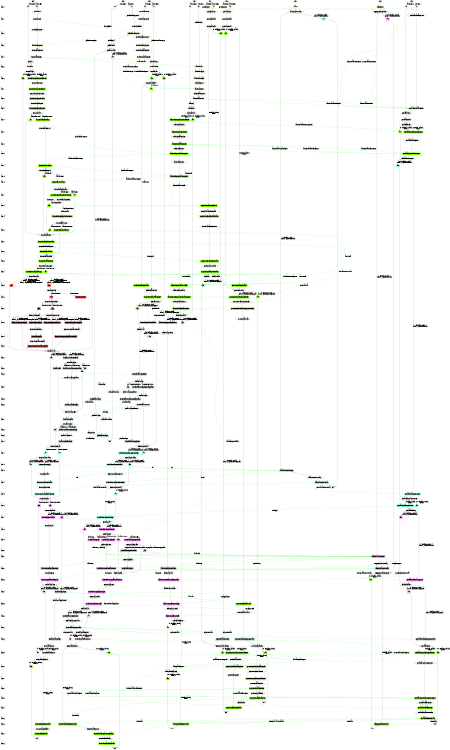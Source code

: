 digraph state_graph {
	rankdir=TB;
	size="8,5;"
	layer_0 [shape=plaintext, label="layer 0"];
	layer_1 [shape=plaintext, label="layer 1"];
	layer_0 -> layer_1 [style=invis];
	layer_2 [shape=plaintext, label="layer 2"];
	layer_1 -> layer_2 [style=invis];
	layer_3 [shape=plaintext, label="layer 3"];
	layer_2 -> layer_3 [style=invis];
	layer_4 [shape=plaintext, label="layer 4"];
	layer_3 -> layer_4 [style=invis];
	layer_5 [shape=plaintext, label="layer 5"];
	layer_4 -> layer_5 [style=invis];
	layer_6 [shape=plaintext, label="layer 6"];
	layer_5 -> layer_6 [style=invis];
	layer_7 [shape=plaintext, label="layer 7"];
	layer_6 -> layer_7 [style=invis];
	layer_8 [shape=plaintext, label="layer 8"];
	layer_7 -> layer_8 [style=invis];
	layer_9 [shape=plaintext, label="layer 9"];
	layer_8 -> layer_9 [style=invis];
	layer_10 [shape=plaintext, label="layer 10"];
	layer_9 -> layer_10 [style=invis];
	layer_11 [shape=plaintext, label="layer 11"];
	layer_10 -> layer_11 [style=invis];
	layer_12 [shape=plaintext, label="layer 12"];
	layer_11 -> layer_12 [style=invis];
	layer_13 [shape=plaintext, label="layer 13"];
	layer_12 -> layer_13 [style=invis];
	layer_14 [shape=plaintext, label="layer 14"];
	layer_13 -> layer_14 [style=invis];
	layer_15 [shape=plaintext, label="layer 15"];
	layer_14 -> layer_15 [style=invis];
	layer_16 [shape=plaintext, label="layer 16"];
	layer_15 -> layer_16 [style=invis];
	layer_17 [shape=plaintext, label="layer 17"];
	layer_16 -> layer_17 [style=invis];
	layer_18 [shape=plaintext, label="layer 18"];
	layer_17 -> layer_18 [style=invis];
	layer_19 [shape=plaintext, label="layer 19"];
	layer_18 -> layer_19 [style=invis];
	layer_20 [shape=plaintext, label="layer 20"];
	layer_19 -> layer_20 [style=invis];
	layer_21 [shape=plaintext, label="layer 21"];
	layer_20 -> layer_21 [style=invis];
	layer_22 [shape=plaintext, label="layer 22"];
	layer_21 -> layer_22 [style=invis];
	layer_23 [shape=plaintext, label="layer 23"];
	layer_22 -> layer_23 [style=invis];
	layer_24 [shape=plaintext, label="layer 24"];
	layer_23 -> layer_24 [style=invis];
	layer_25 [shape=plaintext, label="layer 25"];
	layer_24 -> layer_25 [style=invis];
	layer_26 [shape=plaintext, label="layer 26"];
	layer_25 -> layer_26 [style=invis];
	layer_27 [shape=plaintext, label="layer 27"];
	layer_26 -> layer_27 [style=invis];
	layer_28 [shape=plaintext, label="layer 28"];
	layer_27 -> layer_28 [style=invis];
	layer_29 [shape=plaintext, label="layer 29"];
	layer_28 -> layer_29 [style=invis];
	layer_30 [shape=plaintext, label="layer 30"];
	layer_29 -> layer_30 [style=invis];
	layer_31 [shape=plaintext, label="layer 31"];
	layer_30 -> layer_31 [style=invis];
	layer_32 [shape=plaintext, label="layer 32"];
	layer_31 -> layer_32 [style=invis];
	layer_33 [shape=plaintext, label="layer 33"];
	layer_32 -> layer_33 [style=invis];
	layer_34 [shape=plaintext, label="layer 34"];
	layer_33 -> layer_34 [style=invis];
	layer_35 [shape=plaintext, label="layer 35"];
	layer_34 -> layer_35 [style=invis];
	layer_36 [shape=plaintext, label="layer 36"];
	layer_35 -> layer_36 [style=invis];
	layer_37 [shape=plaintext, label="layer 37"];
	layer_36 -> layer_37 [style=invis];
	layer_38 [shape=plaintext, label="layer 38"];
	layer_37 -> layer_38 [style=invis];
	layer_39 [shape=plaintext, label="layer 39"];
	layer_38 -> layer_39 [style=invis];
	layer_40 [shape=plaintext, label="layer 40"];
	layer_39 -> layer_40 [style=invis];
	layer_41 [shape=plaintext, label="layer 41"];
	layer_40 -> layer_41 [style=invis];
	layer_42 [shape=plaintext, label="layer 42"];
	layer_41 -> layer_42 [style=invis];
	layer_43 [shape=plaintext, label="layer 43"];
	layer_42 -> layer_43 [style=invis];
	layer_44 [shape=plaintext, label="layer 44"];
	layer_43 -> layer_44 [style=invis];
	layer_45 [shape=plaintext, label="layer 45"];
	layer_44 -> layer_45 [style=invis];
	layer_46 [shape=plaintext, label="layer 46"];
	layer_45 -> layer_46 [style=invis];
	layer_47 [shape=plaintext, label="layer 47"];
	layer_46 -> layer_47 [style=invis];
	layer_48 [shape=plaintext, label="layer 48"];
	layer_47 -> layer_48 [style=invis];
	layer_49 [shape=plaintext, label="layer 49"];
	layer_48 -> layer_49 [style=invis];
	layer_50 [shape=plaintext, label="layer 50"];
	layer_49 -> layer_50 [style=invis];
	layer_51 [shape=plaintext, label="layer 51"];
	layer_50 -> layer_51 [style=invis];
	layer_52 [shape=plaintext, label="layer 52"];
	layer_51 -> layer_52 [style=invis];
	layer_53 [shape=plaintext, label="layer 53"];
	layer_52 -> layer_53 [style=invis];
	layer_54 [shape=plaintext, label="layer 54"];
	layer_53 -> layer_54 [style=invis];
	layer_55 [shape=plaintext, label="layer 55"];
	layer_54 -> layer_55 [style=invis];
	layer_56 [shape=plaintext, label="layer 56"];
	layer_55 -> layer_56 [style=invis];
	layer_57 [shape=plaintext, label="layer 57"];
	layer_56 -> layer_57 [style=invis];
	layer_58 [shape=plaintext, label="layer 58"];
	layer_57 -> layer_58 [style=invis];
	layer_59 [shape=plaintext, label="layer 59"];
	layer_58 -> layer_59 [style=invis];
	layer_60 [shape=plaintext, label="layer 60"];
	layer_59 -> layer_60 [style=invis];
	layer_61 [shape=plaintext, label="layer 61"];
	layer_60 -> layer_61 [style=invis];
	layer_62 [shape=plaintext, label="layer 62"];
	layer_61 -> layer_62 [style=invis];
	layer_63 [shape=plaintext, label="layer 63"];
	layer_62 -> layer_63 [style=invis];
	layer_64 [shape=plaintext, label="layer 64"];
	layer_63 -> layer_64 [style=invis];
	layer_65 [shape=plaintext, label="layer 65"];
	layer_64 -> layer_65 [style=invis];
	layer_66 [shape=plaintext, label="layer 66"];
	layer_65 -> layer_66 [style=invis];
	layer_67 [shape=plaintext, label="layer 67"];
	layer_66 -> layer_67 [style=invis];
	layer_68 [shape=plaintext, label="layer 68"];
	layer_67 -> layer_68 [style=invis];
	
	/* States */
	firm_FirmHousingPrice [label = "FirmHousingPrice"]
	firm_FirmHousingSell [label = "FirmHousingSell"]
	firm_FirmHousingMarket [label = "FirmHousingMarket"]
	firm_FirmCreditCheckTaxRate [label = "FirmCreditCheckTaxRate"]
	firm_end [label = "end"]
	firm_FirmCreditInsolvencyCheck [label = "FirmCreditInsolvencyCheck"]
	firm_FirmCreditDividendPayments [label = "FirmCreditDividendPayments"]
	firm_FirmCreditBalanceSheet [label = "FirmCreditBalanceSheet"]
	firm_FirmCreditBankruptcy [label = "FirmCreditBankruptcy"]
	firm_FirmCreditLiquidityRecheck [label = "FirmCreditLiquidityRecheck"]
	firm_FirmCreditIlliquidityStatus [label = "FirmCreditIlliquidityStatus"]
	firm_FirmCreditLoanBorrow2 [label = "FirmCreditLoanBorrow2"]
	firm_FirmCreditLoanBorrow1 [label = "FirmCreditLoanBorrow1"]
	firm_FirmCreditPayments [label = "FirmCreditPayments"]
	firm_FirmCreditStatus [label = "FirmCreditStatus"]
	firm_FirmCreditLiquidityNeed [label = "FirmCreditLiquidityNeed"]
	firm_FirmCreditComputeDividends [label = "FirmCreditComputeDividends"]
	firm_FirmCreditInvestment [label = "FirmCreditInvestment"]
	firm_FirmConstructionLabourDemand [label = "FirmConstructionLabourDemand"]
	firm_FirmProductionLabourDemand [label = "FirmProductionLabourDemand"]
	firm_FirmProductionPlanning [label = "FirmProductionPlanning"]
	firm_FirmProductionConstructor [label = "FirmProductionConstructor"]
	firm_FirmProductionRegular [label = "FirmProductionRegular"]
	firm_FirmProductionRoleCheck [label = "FirmProductionRoleCheck"]
	firm_FirmProductionSkip [label = "FirmProductionSkip"]
	firm_FirmProductionStart [label = "FirmProductionStart"]
	firm_FirmLabourWageAdjustment [label = "FirmLabourWageAdjustment"]
	firm_FirmLabourPayWages [label = "FirmLabourPayWages"]
	firm_FirmLabourStage2End [label = "FirmLabourStage2End"]
	firm_FirmLabourStage2 [label = "FirmLabourStage2"]
	firm_FirmLabourStage1Application [label = "FirmLabourStage1Application"]
	firm_FirmLabourStage1End [label = "FirmLabourStage1End"]
	firm_FirmLabourStage1 [label = "FirmLabourStage1"]
	firm_FirmLabourStart [label = "FirmLabourStart"]
	firm_FirmConsumptionPrice [label = "FirmConsumptionPrice"]
	firm_FirmReceiveSales [label = "FirmReceiveSales"]
	firm_FirmConsumptionMarket [label = "FirmConsumptionMarket"]
	firm_FirmHousingStart [label = "FirmHousingStart"]
	firm_FirmConsumptionStart [label = "FirmConsumptionStart"]
	firm_FirmCreditPolicyChecks [label = "FirmCreditPolicyChecks"]
	firm_FirmUpdateDeposits [label = "FirmUpdateDeposits"]
	firm_FirmCreditStart [label = "FirmCreditStart"]
	firm_FirmInitBalanceSheet [label = "FirmInitBalanceSheet"]
	firm_FirmInitEmployment [label = "FirmInitEmployment"]
	firm_FirmLoop [label = "FirmLoop"]
	firm_FirmInitPostId [label = "FirmInitPostId"]
	firm_start [label = "start"]
	household_HHHousingWriteOff [label = "HHHousingWriteOff"]
	household_HHHousingPayments [label = "HHHousingPayments"]
	household_HHHousingBargain [label = "HHHousingBargain"]
	household_HHHousingRevenue [label = "HHHousingRevenue"]
	household_HHHousingCheckWealth [label = "HHHousingCheckWealth"]
	household_HHHousingPrice [label = "HHHousingPrice"]
	household_HHHousingRole [label = "HHHousingRole"]
	household_HHCreditCheckTaxRate [label = "HHCreditCheckTaxRate"]
	household_HHCreditUpdateAnnuity [label = "HHCreditUpdateAnnuity"]
	household_end [label = "end"]
	household_HHCreditBalanceSheet [label = "HHCreditBalanceSheet"]
	household_HHCreditIsCapitalist [label = "HHCreditIsCapitalist"]
	household_HHCreditMonthly [label = "HHCreditMonthly"]
	household_HHLabourEmploymentStatus [label = "HHLabourEmploymentStatus"]
	household_HHLabourPayroll [label = "HHLabourPayroll"]
	household_HHLabourStage1Placement [label = "HHLabourStage1Placement"]
	household_HHLabourStage1Applications [label = "HHLabourStage1Applications"]
	household_HHLabourStage2 [label = "HHLabourStage2"]
	household_HHLabourStage1 [label = "HHLabourStage1"]
	household_HHLabourStart [label = "HHLabourStart"]
	household_HHHousingStart [label = "HHHousingStart"]
	household_HHConsumptionRecieveGoods [label = "HHConsumptionRecieveGoods"]
	household_HHConsumptionMonthly [label = "HHConsumptionMonthly"]
	household_HHConsumptionWeekly [label = "HHConsumptionWeekly"]
	household_HHConsumptionStart [label = "HHConsumptionStart"]
	household_HHCreditPolicyChecks [label = "HHCreditPolicyChecks"]
	household_HouseholdUpdateDeposits [label = "HouseholdUpdateDeposits"]
	household_HHCreditStart [label = "HHCreditStart"]
	household_HouseholdInitBalanceSheet [label = "HouseholdInitBalanceSheet"]
	household_HouseholdInitEmployment [label = "HouseholdInitEmployment"]
	household_HouseholdLoop [label = "HouseholdLoop"]
	household_HouseholdInitPostId [label = "HouseholdInitPostId"]
	household_start [label = "start"]
	equityfund_EFCreditPolicyChecks [label = "EFCreditPolicyChecks"]
	equityfund_EFCreditBalanceSheet [label = "EFCreditBalanceSheet"]
	equityfund_end [label = "end"]
	equityfund_EFCreditDistributeShares [label = "EFCreditDistributeShares"]
	equityfund_EFCreditShareCollectionFirms [label = "EFCreditShareCollectionFirms"]
	equityfund_EFCreditShareCollectionBanks [label = "EFCreditShareCollectionBanks"]
	equityfund_EFCreditIncomeStatement [label = "EFCreditIncomeStatement"]
	equityfund_EFLabourMarket [label = "EFLabourMarket"]
	equityfund_EquityFundCredit [label = "EquityFundCredit"]
	equityfund_EquityFundLoop [label = "EquityFundLoop"]
	equityfund_start [label = "start"]
	bank_BankHousingWriteOff [label = "BankHousingWriteOff"]
	bank_BankHousingMortgages [label = "BankHousingMortgages"]
	bank_BankHousingSales [label = "BankHousingSales"]
	bank_BankHousingCrediting [label = "BankHousingCrediting"]
	bank_end [label = "end"]
	bank_BankCreditLoanInterests [label = "BankCreditLoanInterests"]
	bank_BankCreditNewEntrants [label = "BankCreditNewEntrants"]
	bank_BankCreditLoanWriteOffs [label = "BankCreditLoanWriteOffs"]
	bank_BankCreditRequest2 [label = "BankCreditRequest2"]
	bank_BankCreditRequest1 [label = "BankCreditRequest1"]
	bank_BankCreditBalanceSheet [label = "BankCreditBalanceSheet"]
	bank_BankCreditDividends [label = "BankCreditDividends"]
	bank_BankHousingMarket [label = "BankHousingMarket"]
	bank_BankCreditPolicyChecks [label = "BankCreditPolicyChecks"]
	bank_BankUpdateDeposits [label = "BankUpdateDeposits"]
	bank_BankCreditStart [label = "BankCreditStart"]
	bank_BankInitBalanceSheet [label = "BankInitBalanceSheet"]
	bank_BankInitDeposits [label = "BankInitDeposits"]
	bank_BankInitMortgages [label = "BankInitMortgages"]
	bank_BankLoop [label = "BankLoop"]
	bank_BankInitLoans [label = "BankInitLoans"]
	bank_start [label = "start"]
	government_GovernmentUpdatePolicy [label = "GovernmentUpdatePolicy"]
	government_GovernmentBalanceSheet [label = "GovernmentBalanceSheet"]
	government_GovernmentIncomeStatement [label = "GovernmentIncomeStatement"]
	government_end [label = "end"]
	government_GovernmentLabourTax [label = "GovernmentLabourTax"]
	government_GovernmentUnemploymentBenefits [label = "GovernmentUnemploymentBenefits"]
	government_GovernmentMonthly [label = "GovernmentMonthly"]
	government_GovernmentFiscalPolicy [label = "GovernmentFiscalPolicy"]
	government_GovernmentLabourStatus [label = "GovernmentLabourStatus"]
	government_GovernmentCredit [label = "GovernmentCredit"]
	government_GovernmentLoop [label = "GovernmentLoop"]
	government_start [label = "start"]
	centralbank_CentralBankUpdateInterestRate [label = "CentralBankUpdateInterestRate"]
	centralbank_CentralBankBalanceSheet [label = "CentralBankBalanceSheet"]
	centralbank_CentralBankGovernmentRequests [label = "CentralBankGovernmentRequests"]
	centralbank_end [label = "end"]
	centralbank_CentralBankDebtRequests [label = "CentralBankDebtRequests"]
	centralbank_CentralBankPolicy [label = "CentralBankPolicy"]
	centralbank_CentralBankLabour [label = "CentralBankLabour"]
	centralbank_CentralBankHousing [label = "CentralBankHousing"]
	centralbank_CentralBankConsumptionPrices [label = "CentralBankConsumptionPrices"]
	centralbank_CentralBankConsumption [label = "CentralBankConsumption"]
	centralbank_CentralBankCredit [label = "CentralBankCredit"]
	centralbank_CentralBankLoop [label = "CentralBankLoop"]
	centralbank_CentralBankInitBalanceSheet [label = "CentralBankInitBalanceSheet"]
	centralbank_start [label = "start"]
	jpoffice_JPOLabourStage2 [label = "JPOLabourStage2"]
	jpoffice_end [label = "end"]
	jpoffice_JPOLabourMarket [label = "JPOLabourMarket"]
	jpoffice_JPOfficeLoop [label = "JPOfficeLoop"]
	jpoffice_JPOfficeInitEmployment [label = "JPOfficeInitEmployment"]
	jpoffice_start [label = "start"]
	mall_MallConsumptionSummary [label = "MallConsumptionSummary"]
	mall_end [label = "end"]
	mall_MallConsumptionMarket [label = "MallConsumptionMarket"]
	mall_start [label = "start"]
	reagency_REAgencyHousingSummary [label = "REAgencyHousingSummary"]
	reagency_end [label = "end"]
	reagency_REAgencyCreditPolicyChecks [label = "REAgencyCreditPolicyChecks"]
	reagency_REAgencyHousingMarket [label = "REAgencyHousingMarket"]
	reagency_start [label = "start"]
	firm_idle_start_FirmInitPostId [label = "idle", shape = box,style=filled,color=antiquewhite];
	firm_idle_start_FirmLoop [label = "idle", shape = box,style=filled,color=antiquewhite];
	firm_firm_init_post_id_FirmInitPostId_FirmInitEmployment [label = "firm_init_post_id", shape = box,style=filled,color=antiquewhite];
	firm_firm_init_employment_FirmInitEmployment_FirmInitBalanceSheet [label = "firm_init_employment", shape = box,style=filled,color=antiquewhite];
	firm_firm_init_balancesheet_FirmInitBalanceSheet_FirmLoop [label = "firm_init_balancesheet", shape = box,style=filled,color=antiquewhite];
	firm_firm_iterate_FirmLoop_FirmCreditStart [label = "firm_iterate", shape = box,style=filled,color=antiquewhite];
	firm_idle_FirmUpdateDeposits_FirmCreditPolicyChecks [label = "idle", shape = box,style=filled,color=antiquewhite];
	firm_firm_update_bank_account_FirmUpdateDeposits_FirmCreditPolicyChecks [label = "firm_update_bank_account", shape = box,style=filled,color=antiquewhite];
	firm_idle_FirmConsumptionStart_FirmHousingStart [label = "idle", shape = box,style=filled,color=aquamarine];
	firm_idle_FirmConsumptionStart_FirmConsumptionMarket [label = "idle", shape = box,style=filled,color=aquamarine];
	firm_idle_FirmConsumptionMarket_FirmHousingStart [label = "idle", shape = box,style=filled,color=aquamarine];
	firm_firm_consumption_supply_FirmConsumptionMarket_FirmReceiveSales [label = "firm_consumption_supply", shape = box,style=filled,color=aquamarine];
	firm_firm_consumption_receive_sales_FirmReceiveSales_FirmConsumptionPrice [label = "firm_consumption_receive_sales", shape = box,style=filled,color=aquamarine];
	firm_firm_consumption_update_market_price_FirmConsumptionPrice_FirmHousingStart [label = "firm_consumption_update_market_price", shape = box,style=filled,color=aquamarine];
	firm_idle_FirmLabourStart_FirmConsumptionStart [label = "idle", shape = box,style=filled,color=azure3];
	firm_firm_labour_workforce_needed_FirmLabourStart_FirmLabourStage1 [label = "firm_labour_workforce_needed", shape = box,style=filled,color=azure3];
	firm_idle_FirmLabourStage1_FirmLabourStage1End [label = "idle", shape = box,style=filled,color=azure3];
	firm_firm_labour_fire_FirmLabourStage1_FirmLabourStage1End [label = "firm_labour_fire", shape = box,style=filled,color=azure3];
	firm_firm_labour_job_announcement_stage1_FirmLabourStage1_FirmLabourStage1Application [label = "firm_labour_job_announcement_stage1", shape = box,style=filled,color=azure3];
	firm_firm_labour_job_offer_stage1_FirmLabourStage1Application_FirmLabourStage1End [label = "firm_labour_job_offer_stage1", shape = box,style=filled,color=azure3];
	firm_firm_labour_update_FirmLabourStage1End_FirmLabourStage2 [label = "firm_labour_update", shape = box,style=filled,color=azure3];
	firm_firm_labour_job_announcement_stage2_FirmLabourStage2_FirmLabourStage2End [label = "firm_labour_job_announcement_stage2", shape = box,style=filled,color=azure3];
	firm_idle_FirmLabourStage2_FirmConsumptionStart [label = "idle", shape = box,style=filled,color=azure3];
	firm_firm_labour_job_offer_stage2_FirmLabourStage2End_FirmConsumptionStart [label = "firm_labour_job_offer_stage2", shape = box,style=filled,color=azure3];
	firm_idle_FirmLabourPayWages_FirmUpdateDeposits [label = "idle", shape = box,style=filled,color=azure3];
	firm_firm_labour_pay_wages_FirmLabourPayWages_FirmLabourWageAdjustment [label = "firm_labour_pay_wages", shape = box,style=filled,color=azure3];
	firm_firm_labour_trace_wages_FirmLabourWageAdjustment_FirmUpdateDeposits [label = "firm_labour_trace_wages", shape = box,style=filled,color=azure3];
	firm_idle_FirmProductionStart_FirmLabourStart [label = "idle", shape = box,style=filled,color=brown1];
	firm_idle_FirmProductionStart_FirmProductionSkip [label = "idle", shape = box,style=filled,color=brown1];
	firm_firm_production_skip_FirmProductionSkip_FirmLabourStart [label = "firm_production_skip", shape = box,style=filled,color=brown1];
	firm_idle_FirmProductionSkip_FirmProductionRoleCheck [label = "idle", shape = box,style=filled,color=brown1];
	firm_idle_FirmProductionRoleCheck_FirmProductionRegular [label = "idle", shape = box,style=filled,color=brown1];
	firm_idle_FirmProductionRoleCheck_FirmProductionConstructor [label = "idle", shape = box,style=filled,color=brown1];
	firm_firm_production_produce_goods_FirmProductionRegular_FirmLabourStart [label = "firm_production_produce_goods", shape = box,style=filled,color=brown1];
	firm_firm_production_set_price_FirmProductionRegular_FirmProductionPlanning [label = "firm_production_set_price", shape = box,style=filled,color=brown1];
	firm_firm_production_plan_FirmProductionPlanning_FirmProductionLabourDemand [label = "firm_production_plan", shape = box,style=filled,color=brown1];
	firm_firm_production_compute_labour_demand_FirmProductionLabourDemand_FirmLabourStart [label = "firm_production_compute_labour_demand", shape = box,style=filled,color=brown1];
	firm_firm_production_construct_houses_FirmProductionConstructor_FirmLabourStart [label = "firm_production_construct_houses", shape = box,style=filled,color=brown1];
	firm_firm_production_construction_plan_FirmProductionConstructor_FirmConstructionLabourDemand [label = "firm_production_construction_plan", shape = box,style=filled,color=brown1];
	firm_firm_production_construction_labour_demand_FirmConstructionLabourDemand_FirmLabourStart [label = "firm_production_construction_labour_demand", shape = box,style=filled,color=brown1];
	firm_idle_FirmCreditStart_FirmProductionStart [label = "idle", shape = box,style=filled,color=chartreuse1];
	firm_firm_credit_compute_income_statement_FirmCreditStart_FirmCreditInvestment [label = "firm_credit_compute_income_statement", shape = box,style=filled,color=chartreuse1];
	firm_firm_credit_investment_decisions_FirmCreditInvestment_FirmCreditComputeDividends [label = "firm_credit_investment_decisions", shape = box,style=filled,color=chartreuse1];
	firm_firm_credit_compute_dividends_FirmCreditComputeDividends_FirmCreditLiquidityNeed [label = "firm_credit_compute_dividends", shape = box,style=filled,color=chartreuse1];
	firm_firm_credit_check_liquidity_need_FirmCreditLiquidityNeed_FirmCreditStatus [label = "firm_credit_check_liquidity_need", shape = box,style=filled,color=chartreuse1];
	firm_idle_FirmCreditStatus_FirmCreditPayments [label = "idle", shape = box,style=filled,color=chartreuse1];
	firm_firm_credit_demand_loans_1_FirmCreditStatus_FirmCreditLoanBorrow1 [label = "firm_credit_demand_loans_1", shape = box,style=filled,color=chartreuse1];
	firm_firm_credit_borrow_loans_1_FirmCreditLoanBorrow1_FirmCreditLoanBorrow2 [label = "firm_credit_borrow_loans_1", shape = box,style=filled,color=chartreuse1];
	firm_idle_FirmCreditLoanBorrow2_FirmCreditPayments [label = "idle", shape = box,style=filled,color=chartreuse1];
	firm_firm_credit_borrow_loans_2_FirmCreditLoanBorrow2_FirmCreditIlliquidityStatus [label = "firm_credit_borrow_loans_2", shape = box,style=filled,color=chartreuse1];
	firm_idle_FirmCreditIlliquidityStatus_FirmCreditPayments [label = "idle", shape = box,style=filled,color=chartreuse1];
	firm_firm_credit_request_equityfund_investment_FirmCreditIlliquidityStatus_FirmCreditLiquidityRecheck [label = "firm_credit_request_equityfund_investment", shape = box,style=filled,color=chartreuse1];
	firm_idle_FirmCreditLiquidityRecheck_FirmCreditPayments [label = "idle", shape = box,style=filled,color=chartreuse1];
	firm_firm_credit_check_equityfund_investment_FirmCreditLiquidityRecheck_FirmCreditBankruptcy [label = "firm_credit_check_equityfund_investment", shape = box,style=filled,color=chartreuse1];
	firm_idle_FirmCreditBankruptcy_FirmCreditPayments [label = "idle", shape = box,style=filled,color=chartreuse1];
	firm_firm_credit_illiquidity_bankrupt_FirmCreditBankruptcy_FirmCreditBalanceSheet [label = "firm_credit_illiquidity_bankrupt", shape = box,style=filled,color=chartreuse1];
	firm_firm_credit_pay_interest_on_loans_FirmCreditPayments_FirmCreditDividendPayments [label = "firm_credit_pay_interest_on_loans", shape = box,style=filled,color=chartreuse1];
	firm_firm_credit_pay_dividends_FirmCreditDividendPayments_FirmCreditBalanceSheet [label = "firm_credit_pay_dividends", shape = box,style=filled,color=chartreuse1];
	firm_firm_credit_do_balance_sheet_FirmCreditBalanceSheet_FirmCreditInsolvencyCheck [label = "firm_credit_do_balance_sheet", shape = box,style=filled,color=chartreuse1];
	firm_idle_FirmCreditInsolvencyCheck_FirmProductionStart [label = "idle", shape = box,style=filled,color=chartreuse1];
	firm_firm_credit_insolvency_bankruptcy_FirmCreditInsolvencyCheck_FirmProductionStart [label = "firm_credit_insolvency_bankruptcy", shape = box,style=filled,color=chartreuse1];
	firm_idle_FirmCreditPolicyChecks_end [label = "idle", shape = box,style=filled,color=chartreuse1];
	firm_firm_credit_check_interest_rate_FirmCreditPolicyChecks_FirmCreditCheckTaxRate [label = "firm_credit_check_interest_rate", shape = box,style=filled,color=chartreuse1];
	firm_firm_credit_check_tax_rate_FirmCreditCheckTaxRate_end [label = "firm_credit_check_tax_rate", shape = box,style=filled,color=chartreuse1];
	firm_idle_FirmHousingStart_FirmLabourPayWages [label = "idle", shape = box,style=filled,color=orchid1];
	firm_idle_FirmHousingStart_FirmHousingMarket [label = "idle", shape = box,style=filled,color=orchid1];
	firm_idle_FirmHousingMarket_FirmLabourPayWages [label = "idle", shape = box,style=filled,color=orchid1];
	firm_firm_housing_enter_market_FirmHousingMarket_FirmHousingSell [label = "firm_housing_enter_market", shape = box,style=filled,color=orchid1];
	firm_firm_housing_collect_sale_revenues_FirmHousingSell_FirmHousingPrice [label = "firm_housing_collect_sale_revenues", shape = box,style=filled,color=orchid1];
	firm_firm_housing_update_market_price_FirmHousingPrice_FirmLabourPayWages [label = "firm_housing_update_market_price", shape = box,style=filled,color=orchid1];
	household_idle_start_HouseholdInitPostId [label = "idle", shape = box,style=filled,color=antiquewhite];
	household_idle_start_HouseholdLoop [label = "idle", shape = box,style=filled,color=antiquewhite];
	household_household_init_post_id_HouseholdInitPostId_HouseholdInitEmployment [label = "household_init_post_id", shape = box,style=filled,color=antiquewhite];
	household_household_init_employment_HouseholdInitEmployment_HouseholdInitBalanceSheet [label = "household_init_employment", shape = box,style=filled,color=antiquewhite];
	household_household_init_balancesheet_HouseholdInitBalanceSheet_HouseholdLoop [label = "household_init_balancesheet", shape = box,style=filled,color=antiquewhite];
	household_household_iterate_HouseholdLoop_HHCreditStart [label = "household_iterate", shape = box,style=filled,color=antiquewhite];
	household_idle_HouseholdUpdateDeposits_HHCreditPolicyChecks [label = "idle", shape = box,style=filled,color=antiquewhite];
	household_household_update_bank_account_HouseholdUpdateDeposits_HHCreditPolicyChecks [label = "household_update_bank_account", shape = box,style=filled,color=antiquewhite];
	household_idle_HHConsumptionStart_HHConsumptionWeekly [label = "idle", shape = box,style=filled,color=aquamarine];
	household_household_consumption_compute_budget_HHConsumptionStart_HHConsumptionWeekly [label = "household_consumption_compute_budget", shape = box,style=filled,color=aquamarine];
	household_idle_HHConsumptionWeekly_HHConsumptionMonthly [label = "idle", shape = box,style=filled,color=aquamarine];
	household_household_consumption_demand_HHConsumptionWeekly_HHConsumptionRecieveGoods [label = "household_consumption_demand", shape = box,style=filled,color=aquamarine];
	household_household_consumption_recieve_goods_HHConsumptionRecieveGoods_HHConsumptionMonthly [label = "household_consumption_recieve_goods", shape = box,style=filled,color=aquamarine];
	household_idle_HHConsumptionMonthly_HHHousingStart [label = "idle", shape = box,style=filled,color=aquamarine];
	household_household_consumption_trace_cpi_HHConsumptionMonthly_HHHousingStart [label = "household_consumption_trace_cpi", shape = box,style=filled,color=aquamarine];
	household_idle_HHLabourStart_HHConsumptionStart [label = "idle", shape = box,style=filled,color=azure3];
	household_household_labour_check_fired_HHLabourStart_HHLabourStage1 [label = "household_labour_check_fired", shape = box,style=filled,color=azure3];
	household_household_labour_reemployment_application_HHLabourStage1_HHLabourStage2 [label = "household_labour_reemployment_application", shape = box,style=filled,color=azure3];
	household_idle_HHLabourStage1_HHLabourStage1Applications [label = "idle", shape = box,style=filled,color=azure3];
	household_household_labour_turnover_HHLabourStage2_HHConsumptionStart [label = "household_labour_turnover", shape = box,style=filled,color=azure3];
	household_household_labour_employment_application_HHLabourStage1Applications_HHLabourStage1Placement [label = "household_labour_employment_application", shape = box,style=filled,color=azure3];
	household_household_labour_employment_HHLabourStage1Placement_HHConsumptionStart [label = "household_labour_employment", shape = box,style=filled,color=azure3];
	household_idle_HHLabourPayroll_HouseholdUpdateDeposits [label = "idle", shape = box,style=filled,color=azure3];
	household_household_labour_receive_wage_HHLabourPayroll_HHLabourEmploymentStatus [label = "household_labour_receive_wage", shape = box,style=filled,color=azure3];
	household_household_labour_report_status_HHLabourEmploymentStatus_HouseholdUpdateDeposits [label = "household_labour_report_status", shape = box,style=filled,color=azure3];
	household_idle_HHCreditStart_HHCreditMonthly [label = "idle", shape = box,style=filled,color=chartreuse1];
	household_idle_HHCreditStart_HHCreditIsCapitalist [label = "idle", shape = box,style=filled,color=chartreuse1];
	household_idle_HHCreditIsCapitalist_HHCreditBalanceSheet [label = "idle", shape = box,style=filled,color=chartreuse1];
	household_household_credit_collect_shares_HHCreditIsCapitalist_HHCreditBalanceSheet [label = "household_credit_collect_shares", shape = box,style=filled,color=chartreuse1];
	household_household_credit_do_balance_sheet_HHCreditBalanceSheet_HHCreditMonthly [label = "household_credit_do_balance_sheet", shape = box,style=filled,color=chartreuse1];
	household_idle_HHCreditMonthly_HHLabourStart [label = "idle", shape = box,style=filled,color=chartreuse1];
	household_household_credit_collect_benefits_HHCreditMonthly_HHLabourStart [label = "household_credit_collect_benefits", shape = box,style=filled,color=chartreuse1];
	household_idle_HHCreditPolicyChecks_end [label = "idle", shape = box,style=filled,color=chartreuse1];
	household_household_credit_check_interest_rate_HHCreditPolicyChecks_HHCreditUpdateAnnuity [label = "household_credit_check_interest_rate", shape = box,style=filled,color=chartreuse1];
	household_household_credit_update_mortgage_rates_HHCreditUpdateAnnuity_HHCreditCheckTaxRate [label = "household_credit_update_mortgage_rates", shape = box,style=filled,color=chartreuse1];
	household_household_credit_check_tax_rate_HHCreditCheckTaxRate_end [label = "household_credit_check_tax_rate", shape = box,style=filled,color=chartreuse1];
	household_idle_HHHousingStart_HHLabourPayroll [label = "idle", shape = box,style=filled,color=orchid1];
	household_household_housing_market_role_HHHousingStart_HHHousingRole [label = "household_housing_market_role", shape = box,style=filled,color=orchid1];
	household_idle_HHHousingRole_HHHousingPrice [label = "idle", shape = box,style=filled,color=orchid1];
	household_household_housing_check_wealth_HHHousingRole_HHHousingCheckWealth [label = "household_housing_check_wealth", shape = box,style=filled,color=orchid1];
	household_household_housing_sell_HHHousingRole_HHHousingRevenue [label = "household_housing_sell", shape = box,style=filled,color=orchid1];
	household_household_housing_fire_sell_HHHousingRole_HHHousingRevenue [label = "household_housing_fire_sell", shape = box,style=filled,color=orchid1];
	household_household_housing_collect_sale_revenue_HHHousingRevenue_HHHousingPrice [label = "household_housing_collect_sale_revenue", shape = box,style=filled,color=orchid1];
	household_idle_HHHousingCheckWealth_HHHousingPrice [label = "idle", shape = box,style=filled,color=orchid1];
	household_household_housing_enter_market_HHHousingCheckWealth_HHHousingBargain [label = "household_housing_enter_market", shape = box,style=filled,color=orchid1];
	household_household_housing_buy_HHHousingBargain_HHHousingPrice [label = "household_housing_buy", shape = box,style=filled,color=orchid1];
	household_household_housing_update_market_price_HHHousingPrice_HHHousingPayments [label = "household_housing_update_market_price", shape = box,style=filled,color=orchid1];
	household_household_housing_pay_mortgages_HHHousingPayments_HHHousingWriteOff [label = "household_housing_pay_mortgages", shape = box,style=filled,color=orchid1];
	household_household_housing_debt_writeoff_HHHousingWriteOff_HHLabourPayroll [label = "household_housing_debt_writeoff", shape = box,style=filled,color=orchid1];
	equityfund_equityfund_init_start_EquityFundLoop [label = "equityfund_init", shape = box,style=filled,color=antiquewhite];
	equityfund_idle_start_EquityFundLoop [label = "idle", shape = box,style=filled,color=antiquewhite];
	equityfund_equityfund_iterate_EquityFundLoop_EquityFundCredit [label = "equityfund_iterate", shape = box,style=filled,color=antiquewhite];
	equityfund_idle_EFLabourMarket_EFCreditIncomeStatement [label = "idle", shape = box,style=filled,color=azure3];
	equityfund_equityfund_audit_dividends_EFLabourMarket_EFCreditIncomeStatement [label = "equityfund_audit_dividends", shape = box,style=filled,color=azure3];
	equityfund_idle_EquityFundCredit_EFLabourMarket [label = "idle", shape = box,style=filled,color=chartreuse1];
	equityfund_equityfund_credit_invest_illiquids_EquityFundCredit_EFCreditShareCollectionBanks [label = "equityfund_credit_invest_illiquids", shape = box,style=filled,color=chartreuse1];
	equityfund_equityfund_credit_collect_bank_shares_EFCreditShareCollectionBanks_EFCreditShareCollectionFirms [label = "equityfund_credit_collect_bank_shares", shape = box,style=filled,color=chartreuse1];
	equityfund_equityfund_credit_collect_firm_shares_EFCreditShareCollectionFirms_EFCreditDistributeShares [label = "equityfund_credit_collect_firm_shares", shape = box,style=filled,color=chartreuse1];
	equityfund_equityfund_credit_distribute_shares_EFCreditDistributeShares_EFLabourMarket [label = "equityfund_credit_distribute_shares", shape = box,style=filled,color=chartreuse1];
	equityfund_idle_EFCreditIncomeStatement_end [label = "idle", shape = box,style=filled,color=chartreuse1];
	equityfund_equityfund_credit_compute_income_statement_EFCreditIncomeStatement_EFCreditBalanceSheet [label = "equityfund_credit_compute_income_statement", shape = box,style=filled,color=chartreuse1];
	equityfund_equityfund_credit_do_balance_sheet_EFCreditBalanceSheet_EFCreditPolicyChecks [label = "equityfund_credit_do_balance_sheet", shape = box,style=filled,color=chartreuse1];
	equityfund_equityfund_credit_check_tax_rate_EFCreditPolicyChecks_end [label = "equityfund_credit_check_tax_rate", shape = box,style=filled,color=chartreuse1];
	bank_idle_start_BankInitLoans [label = "idle", shape = box,style=filled,color=antiquewhite];
	bank_idle_start_BankLoop [label = "idle", shape = box,style=filled,color=antiquewhite];
	bank_bank_init_loans_BankInitLoans_BankInitMortgages [label = "bank_init_loans", shape = box,style=filled,color=antiquewhite];
	bank_bank_init_mortgages_BankInitMortgages_BankInitDeposits [label = "bank_init_mortgages", shape = box,style=filled,color=antiquewhite];
	bank_bank_init_deposits_BankInitDeposits_BankInitBalanceSheet [label = "bank_init_deposits", shape = box,style=filled,color=antiquewhite];
	bank_bank_init_balancesheet_BankInitBalanceSheet_BankLoop [label = "bank_init_balancesheet", shape = box,style=filled,color=antiquewhite];
	bank_bank_iterate_BankLoop_BankCreditStart [label = "bank_iterate", shape = box,style=filled,color=antiquewhite];
	bank_idle_BankUpdateDeposits_BankCreditPolicyChecks [label = "idle", shape = box,style=filled,color=antiquewhite];
	bank_bank_update_deposits_BankUpdateDeposits_BankCreditPolicyChecks [label = "bank_update_deposits", shape = box,style=filled,color=antiquewhite];
	bank_idle_BankCreditStart_BankHousingMarket [label = "idle", shape = box,style=filled,color=chartreuse1];
	bank_bank_credit_compute_income_statement_BankCreditStart_BankCreditDividends [label = "bank_credit_compute_income_statement", shape = box,style=filled,color=chartreuse1];
	bank_bank_credit_compute_dividends_BankCreditDividends_BankCreditBalanceSheet [label = "bank_credit_compute_dividends", shape = box,style=filled,color=chartreuse1];
	bank_bank_credit_do_balance_sheet_BankCreditBalanceSheet_BankCreditRequest1 [label = "bank_credit_do_balance_sheet", shape = box,style=filled,color=chartreuse1];
	bank_bank_credit_process_loan_requests_1_BankCreditRequest1_BankCreditRequest2 [label = "bank_credit_process_loan_requests_1", shape = box,style=filled,color=chartreuse1];
	bank_bank_credit_process_loan_requests_2_BankCreditRequest2_BankCreditLoanWriteOffs [label = "bank_credit_process_loan_requests_2", shape = box,style=filled,color=chartreuse1];
	bank_bank_credit_recieve_loan_writeoffs_BankCreditLoanWriteOffs_BankCreditNewEntrants [label = "bank_credit_recieve_loan_writeoffs", shape = box,style=filled,color=chartreuse1];
	bank_bank_credit_recieve_new_entrant_loan_requests_BankCreditNewEntrants_BankCreditLoanInterests [label = "bank_credit_recieve_new_entrant_loan_requests", shape = box,style=filled,color=chartreuse1];
	bank_bank_credit_collect_loan_interests_BankCreditLoanInterests_BankHousingMarket [label = "bank_credit_collect_loan_interests", shape = box,style=filled,color=chartreuse1];
	bank_idle_BankCreditPolicyChecks_end [label = "idle", shape = box,style=filled,color=chartreuse1];
	bank_bank_credit_check_interest_rate_BankCreditPolicyChecks_end [label = "bank_credit_check_interest_rate", shape = box,style=filled,color=chartreuse1];
	bank_idle_BankHousingMarket_BankUpdateDeposits [label = "idle", shape = box,style=filled,color=orchid1];
	bank_bank_housing_compute_capital_status_BankHousingMarket_BankHousingCrediting [label = "bank_housing_compute_capital_status", shape = box,style=filled,color=orchid1];
	bank_bank_housing_deliver_mortages_BankHousingCrediting_BankHousingSales [label = "bank_housing_deliver_mortages", shape = box,style=filled,color=orchid1];
	bank_bank_housing_recieve_mortgage_principals_BankHousingSales_BankHousingMortgages [label = "bank_housing_recieve_mortgage_principals", shape = box,style=filled,color=orchid1];
	bank_bank_housing_recieve_mortgages_BankHousingMortgages_BankHousingWriteOff [label = "bank_housing_recieve_mortgages", shape = box,style=filled,color=orchid1];
	bank_bank_housing_debt_writeoff_BankHousingWriteOff_BankUpdateDeposits [label = "bank_housing_debt_writeoff", shape = box,style=filled,color=orchid1];
	government_government_init_start_GovernmentLoop [label = "government_init", shape = box,style=filled,color=antiquewhite];
	government_idle_start_GovernmentLoop [label = "idle", shape = box,style=filled,color=antiquewhite];
	government_government_iterate_GovernmentLoop_GovernmentCredit [label = "government_iterate", shape = box,style=filled,color=antiquewhite];
	government_government_trace_unemployment_status_GovernmentLabourStatus_GovernmentFiscalPolicy [label = "government_trace_unemployment_status", shape = box,style=filled,color=azure3];
	government_idle_GovernmentCredit_GovernmentMonthly [label = "idle", shape = box,style=filled,color=chartreuse1];
	government_government_collect_capital_tax_GovernmentCredit_GovernmentMonthly [label = "government_collect_capital_tax", shape = box,style=filled,color=chartreuse1];
	government_idle_GovernmentMonthly_GovernmentFiscalPolicy [label = "idle", shape = box,style=filled,color=chartreuse1];
	government_government_distribute_general_benefits_GovernmentMonthly_GovernmentUnemploymentBenefits [label = "government_distribute_general_benefits", shape = box,style=filled,color=chartreuse1];
	government_government_distribute_unemployment_benefits_GovernmentUnemploymentBenefits_GovernmentLabourTax [label = "government_distribute_unemployment_benefits", shape = box,style=filled,color=chartreuse1];
	government_government_collect_labour_tax_GovernmentLabourTax_GovernmentLabourStatus [label = "government_collect_labour_tax", shape = box,style=filled,color=chartreuse1];
	government_idle_GovernmentFiscalPolicy_end [label = "idle", shape = box,style=filled,color=chartreuse1];
	government_government_collect_centralbank_profit_GovernmentFiscalPolicy_GovernmentIncomeStatement [label = "government_collect_centralbank_profit", shape = box,style=filled,color=chartreuse1];
	government_government_compute_income_statement_GovernmentIncomeStatement_GovernmentBalanceSheet [label = "government_compute_income_statement", shape = box,style=filled,color=chartreuse1];
	government_government_do_balance_sheet_GovernmentBalanceSheet_GovernmentUpdatePolicy [label = "government_do_balance_sheet", shape = box,style=filled,color=chartreuse1];
	government_government_update_fiscal_policy_GovernmentUpdatePolicy_end [label = "government_update_fiscal_policy", shape = box,style=filled,color=chartreuse1];
	centralbank_idle_start_CentralBankInitBalanceSheet [label = "idle", shape = box,style=filled,color=antiquewhite];
	centralbank_idle_start_CentralBankLoop [label = "idle", shape = box,style=filled,color=antiquewhite];
	centralbank_centralbank_init_balancesheet_CentralBankInitBalanceSheet_CentralBankLoop [label = "centralbank_init_balancesheet", shape = box,style=filled,color=antiquewhite];
	centralbank_centralbank_iterate_CentralBankLoop_CentralBankCredit [label = "centralbank_iterate", shape = box,style=filled,color=antiquewhite];
	centralbank_idle_CentralBankConsumption_CentralBankConsumptionPrices [label = "idle", shape = box,style=filled,color=aquamarine];
	centralbank_centralbank_trace_goods_prices_CentralBankConsumption_CentralBankConsumptionPrices [label = "centralbank_trace_goods_prices", shape = box,style=filled,color=aquamarine];
	centralbank_idle_CentralBankConsumptionPrices_CentralBankHousing [label = "idle", shape = box,style=filled,color=aquamarine];
	centralbank_centralbank_update_price_indices_CentralBankConsumptionPrices_CentralBankHousing [label = "centralbank_update_price_indices", shape = box,style=filled,color=aquamarine];
	centralbank_idle_CentralBankLabour_CentralBankPolicy [label = "idle", shape = box,style=filled,color=azure3];
	centralbank_centralbank_trace_unemployment_status_CentralBankLabour_CentralBankPolicy [label = "centralbank_trace_unemployment_status", shape = box,style=filled,color=azure3];
	centralbank_idle_CentralBankCredit_CentralBankConsumption [label = "idle", shape = box,style=filled,color=chartreuse1];
	centralbank_centralbank_collect_interest_payments_CentralBankCredit_CentralBankDebtRequests [label = "centralbank_collect_interest_payments", shape = box,style=filled,color=chartreuse1];
	centralbank_centralbank_process_debt_requests_CentralBankDebtRequests_CentralBankConsumption [label = "centralbank_process_debt_requests", shape = box,style=filled,color=chartreuse1];
	centralbank_idle_CentralBankPolicy_end [label = "idle", shape = box,style=filled,color=chartreuse1];
	centralbank_centralbank_compute_income_statement_CentralBankPolicy_CentralBankGovernmentRequests [label = "centralbank_compute_income_statement", shape = box,style=filled,color=chartreuse1];
	centralbank_centralbank_process_government_requests_CentralBankGovernmentRequests_CentralBankBalanceSheet [label = "centralbank_process_government_requests", shape = box,style=filled,color=chartreuse1];
	centralbank_centralbank_do_balance_sheet_CentralBankBalanceSheet_CentralBankUpdateInterestRate [label = "centralbank_do_balance_sheet", shape = box,style=filled,color=chartreuse1];
	centralbank_centralbank_set_interest_rate_CentralBankUpdateInterestRate_end [label = "centralbank_set_interest_rate", shape = box,style=filled,color=chartreuse1];
	centralbank_idle_CentralBankHousing_CentralBankLabour [label = "idle", shape = box,style=filled,color=orchid1];
	centralbank_centralbank_trace_housing_prices_CentralBankHousing_CentralBankLabour [label = "centralbank_trace_housing_prices", shape = box,style=filled,color=orchid1];
	jpoffice_idle_start_JPOfficeInitEmployment [label = "idle", shape = box,style=filled,color=antiquewhite];
	jpoffice_idle_start_JPOfficeLoop [label = "idle", shape = box,style=filled,color=antiquewhite];
	jpoffice_jpoffice_init_employment_JPOfficeInitEmployment_JPOfficeLoop [label = "jpoffice_init_employment", shape = box,style=filled,color=antiquewhite];
	jpoffice_jpoffice_iterate_JPOfficeLoop_JPOLabourMarket [label = "jpoffice_iterate", shape = box,style=filled,color=antiquewhite];
	jpoffice_idle_JPOLabourMarket_end [label = "idle", shape = box,style=filled,color=azure3];
	jpoffice_jpoffice_labour_stage1_JPOLabourMarket_JPOLabourStage2 [label = "jpoffice_labour_stage1", shape = box,style=filled,color=azure3];
	jpoffice_jpoffice_labour_stage2_JPOLabourStage2_end [label = "jpoffice_labour_stage2", shape = box,style=filled,color=azure3];
	mall_mall_init_start_MallConsumptionMarket [label = "mall_init", shape = box,style=filled,color=antiquewhite];
	mall_idle_MallConsumptionMarket_end [label = "idle", shape = box,style=filled,color=aquamarine];
	mall_mall_consumption_shopping_MallConsumptionMarket_MallConsumptionSummary [label = "mall_consumption_shopping", shape = box,style=filled,color=aquamarine];
	mall_mall_consumption_summary_MallConsumptionSummary_end [label = "mall_consumption_summary", shape = box,style=filled,color=aquamarine];
	reagency_reagency_init_start_REAgencyHousingMarket [label = "reagency_init", shape = box,style=filled,color=antiquewhite];
	reagency_idle_REAgencyCreditPolicyChecks_end [label = "idle", shape = box,style=filled,color=chartreuse1];
	reagency_reagency_check_interest_rate_REAgencyCreditPolicyChecks_end [label = "reagency_check_interest_rate", shape = box,style=filled,color=chartreuse1];
	reagency_idle_REAgencyHousingMarket_REAgencyCreditPolicyChecks [label = "idle", shape = box,style=filled,color=orchid1];
	reagency_reagency_housing_process_REAgencyHousingMarket_REAgencyHousingSummary [label = "reagency_housing_process", shape = box,style=filled,color=orchid1];
	reagency_reagency_housing_summary_REAgencyHousingSummary_REAgencyCreditPolicyChecks [label = "reagency_housing_summary", shape = box,style=filled,color=orchid1];
	
	/* Transitions */
	firm_start -> firm_idle_start_FirmInitPostId [ label = "a.it_no EQ 0"];
	firm_idle_start_FirmInitPostId -> firm_FirmInitPostId;
	firm_start -> firm_idle_start_FirmLoop [ label = "a.it_no NEQ 0"];
	firm_idle_start_FirmLoop -> firm_FirmLoop;
	firm_FirmInitPostId -> firm_firm_init_post_id_FirmInitPostId_FirmInitEmployment;
	firm_firm_init_post_id_FirmInitPostId_FirmInitEmployment -> firm_FirmInitEmployment;
	firm_FirmInitEmployment -> firm_firm_init_employment_FirmInitEmployment_FirmInitBalanceSheet;
	firm_firm_init_employment_FirmInitEmployment_FirmInitBalanceSheet -> firm_FirmInitBalanceSheet;
	firm_FirmInitBalanceSheet -> firm_firm_init_balancesheet_FirmInitBalanceSheet_FirmLoop;
	firm_firm_init_balancesheet_FirmInitBalanceSheet_FirmLoop -> firm_FirmLoop;
	firm_FirmLoop -> firm_firm_iterate_FirmLoop_FirmCreditStart;
	firm_firm_iterate_FirmLoop_FirmCreditStart -> firm_FirmCreditStart;
	firm_FirmUpdateDeposits -> firm_idle_FirmUpdateDeposits_FirmCreditPolicyChecks [ label = "not ( Periodicity: monthly\nPhase: 0 )"];
	firm_idle_FirmUpdateDeposits_FirmCreditPolicyChecks -> firm_FirmCreditPolicyChecks;
	firm_FirmUpdateDeposits -> firm_firm_update_bank_account_FirmUpdateDeposits_FirmCreditPolicyChecks [ label = "Periodicity: monthly\nPhase: 0"];
	firm_firm_update_bank_account_FirmUpdateDeposits_FirmCreditPolicyChecks -> firm_FirmCreditPolicyChecks;
	firm_FirmConsumptionStart -> firm_idle_FirmConsumptionStart_FirmHousingStart [ label = "a.isconstructor EQ 1"];
	firm_idle_FirmConsumptionStart_FirmHousingStart -> firm_FirmHousingStart;
	firm_FirmConsumptionStart -> firm_idle_FirmConsumptionStart_FirmConsumptionMarket [ label = "a.isconstructor NEQ 1"];
	firm_idle_FirmConsumptionStart_FirmConsumptionMarket -> firm_FirmConsumptionMarket;
	firm_FirmConsumptionMarket -> firm_idle_FirmConsumptionMarket_FirmHousingStart [ label = "not ( Periodicity: weekly\nPhase: a->day_of_week_to_act )"];
	firm_idle_FirmConsumptionMarket_FirmHousingStart -> firm_FirmHousingStart;
	firm_FirmConsumptionMarket -> firm_firm_consumption_supply_FirmConsumptionMarket_FirmReceiveSales [ label = "Periodicity: weekly\nPhase: a->day_of_week_to_act"];
	firm_firm_consumption_supply_FirmConsumptionMarket_FirmReceiveSales -> firm_FirmReceiveSales;
	firm_FirmReceiveSales -> firm_firm_consumption_receive_sales_FirmReceiveSales_FirmConsumptionPrice;
	firm_firm_consumption_receive_sales_FirmReceiveSales_FirmConsumptionPrice -> firm_FirmConsumptionPrice;
	firm_FirmConsumptionPrice -> firm_firm_consumption_update_market_price_FirmConsumptionPrice_FirmHousingStart;
	firm_firm_consumption_update_market_price_FirmConsumptionPrice_FirmHousingStart -> firm_FirmHousingStart;
	firm_FirmLabourStart -> firm_idle_FirmLabourStart_FirmConsumptionStart [ label = "not ( Periodicity: monthly\nPhase: a->day_of_month_to_act )"];
	firm_idle_FirmLabourStart_FirmConsumptionStart -> firm_FirmConsumptionStart;
	firm_FirmLabourStart -> firm_firm_labour_workforce_needed_FirmLabourStart_FirmLabourStage1 [ label = "Periodicity: monthly\nPhase: a->day_of_month_to_act"];
	firm_firm_labour_workforce_needed_FirmLabourStart_FirmLabourStage1 -> firm_FirmLabourStage1;
	firm_FirmLabourStage1 -> firm_idle_FirmLabourStage1_FirmLabourStage1End [ label = "a.vacancies EQ 0"];
	firm_idle_FirmLabourStage1_FirmLabourStage1End -> firm_FirmLabourStage1End;
	firm_FirmLabourStage1 -> firm_firm_labour_fire_FirmLabourStage1_FirmLabourStage1End [ label = "a.vacancies LT 0"];
	firm_firm_labour_fire_FirmLabourStage1_FirmLabourStage1End -> firm_FirmLabourStage1End;
	firm_FirmLabourStage1 -> firm_firm_labour_job_announcement_stage1_FirmLabourStage1_FirmLabourStage1Application [ label = "a.vacancies GT 0"];
	firm_firm_labour_job_announcement_stage1_FirmLabourStage1_FirmLabourStage1Application -> firm_FirmLabourStage1Application;
	firm_FirmLabourStage1Application -> firm_firm_labour_job_offer_stage1_FirmLabourStage1Application_FirmLabourStage1End;
	firm_firm_labour_job_offer_stage1_FirmLabourStage1Application_FirmLabourStage1End -> firm_FirmLabourStage1End;
	firm_FirmLabourStage1End -> firm_firm_labour_update_FirmLabourStage1End_FirmLabourStage2;
	firm_firm_labour_update_FirmLabourStage1End_FirmLabourStage2 -> firm_FirmLabourStage2;
	firm_FirmLabourStage2 -> firm_firm_labour_job_announcement_stage2_FirmLabourStage2_FirmLabourStage2End [ label = "a.vacancies GEQ 1"];
	firm_firm_labour_job_announcement_stage2_FirmLabourStage2_FirmLabourStage2End -> firm_FirmLabourStage2End;
	firm_FirmLabourStage2 -> firm_idle_FirmLabourStage2_FirmConsumptionStart [ label = "a.vacancies LT 1"];
	firm_idle_FirmLabourStage2_FirmConsumptionStart -> firm_FirmConsumptionStart;
	firm_FirmLabourStage2End -> firm_firm_labour_job_offer_stage2_FirmLabourStage2End_FirmConsumptionStart;
	firm_firm_labour_job_offer_stage2_FirmLabourStage2End_FirmConsumptionStart -> firm_FirmConsumptionStart;
	firm_FirmLabourPayWages -> firm_idle_FirmLabourPayWages_FirmUpdateDeposits [ label = "not ( Periodicity: monthly\nPhase: a->day_of_month_wages_paid )"];
	firm_idle_FirmLabourPayWages_FirmUpdateDeposits -> firm_FirmUpdateDeposits;
	firm_FirmLabourPayWages -> firm_firm_labour_pay_wages_FirmLabourPayWages_FirmLabourWageAdjustment [ label = "Periodicity: monthly\nPhase: a->day_of_month_wages_paid"];
	firm_firm_labour_pay_wages_FirmLabourPayWages_FirmLabourWageAdjustment -> firm_FirmLabourWageAdjustment;
	firm_FirmLabourWageAdjustment -> firm_firm_labour_trace_wages_FirmLabourWageAdjustment_FirmUpdateDeposits;
	firm_firm_labour_trace_wages_FirmLabourWageAdjustment_FirmUpdateDeposits -> firm_FirmUpdateDeposits;
	firm_FirmProductionStart -> firm_idle_FirmProductionStart_FirmLabourStart [ label = "not ( Periodicity: monthly\nPhase: a->day_of_month_to_act OR\nPeriodicity: monthly\nPhase: a->day_of_month_production_completed )"];
	firm_idle_FirmProductionStart_FirmLabourStart -> firm_FirmLabourStart;
	firm_FirmProductionStart -> firm_idle_FirmProductionStart_FirmProductionSkip [ label = "Periodicity: monthly\nPhase: a->day_of_month_to_act OR\nPeriodicity: monthly\nPhase: a->day_of_month_production_completed"];
	firm_idle_FirmProductionStart_FirmProductionSkip -> firm_FirmProductionSkip;
	firm_FirmProductionSkip -> firm_firm_production_skip_FirmProductionSkip_FirmLabourStart [ label = "a.isinsolvent EQ 1"];
	firm_firm_production_skip_FirmProductionSkip_FirmLabourStart -> firm_FirmLabourStart;
	firm_FirmProductionSkip -> firm_idle_FirmProductionSkip_FirmProductionRoleCheck [ label = "a.isinsolvent NEQ 1"];
	firm_idle_FirmProductionSkip_FirmProductionRoleCheck -> firm_FirmProductionRoleCheck;
	firm_FirmProductionRoleCheck -> firm_idle_FirmProductionRoleCheck_FirmProductionRegular [ label = "a.isconstructor EQ 0"];
	firm_idle_FirmProductionRoleCheck_FirmProductionRegular -> firm_FirmProductionRegular;
	firm_FirmProductionRoleCheck -> firm_idle_FirmProductionRoleCheck_FirmProductionConstructor [ label = "a.isconstructor NEQ 0"];
	firm_idle_FirmProductionRoleCheck_FirmProductionConstructor -> firm_FirmProductionConstructor;
	firm_FirmProductionRegular -> firm_firm_production_produce_goods_FirmProductionRegular_FirmLabourStart [ label = "Periodicity: monthly\nPhase: a->day_of_month_production_completed"];
	firm_firm_production_produce_goods_FirmProductionRegular_FirmLabourStart -> firm_FirmLabourStart;
	firm_FirmProductionRegular -> firm_firm_production_set_price_FirmProductionRegular_FirmProductionPlanning [ label = "Periodicity: monthly\nPhase: a->day_of_month_to_act"];
	firm_firm_production_set_price_FirmProductionRegular_FirmProductionPlanning -> firm_FirmProductionPlanning;
	firm_FirmProductionPlanning -> firm_firm_production_plan_FirmProductionPlanning_FirmProductionLabourDemand;
	firm_firm_production_plan_FirmProductionPlanning_FirmProductionLabourDemand -> firm_FirmProductionLabourDemand;
	firm_FirmProductionLabourDemand -> firm_firm_production_compute_labour_demand_FirmProductionLabourDemand_FirmLabourStart;
	firm_firm_production_compute_labour_demand_FirmProductionLabourDemand_FirmLabourStart -> firm_FirmLabourStart;
	firm_FirmProductionConstructor -> firm_firm_production_construct_houses_FirmProductionConstructor_FirmLabourStart [ label = "Periodicity: monthly\nPhase: a->day_of_month_production_completed"];
	firm_firm_production_construct_houses_FirmProductionConstructor_FirmLabourStart -> firm_FirmLabourStart;
	firm_FirmProductionConstructor -> firm_firm_production_construction_plan_FirmProductionConstructor_FirmConstructionLabourDemand [ label = "Periodicity: monthly\nPhase: a->day_of_month_to_act"];
	firm_firm_production_construction_plan_FirmProductionConstructor_FirmConstructionLabourDemand -> firm_FirmConstructionLabourDemand;
	firm_FirmConstructionLabourDemand -> firm_firm_production_construction_labour_demand_FirmConstructionLabourDemand_FirmLabourStart;
	firm_firm_production_construction_labour_demand_FirmConstructionLabourDemand_FirmLabourStart -> firm_FirmLabourStart;
	firm_FirmCreditStart -> firm_idle_FirmCreditStart_FirmProductionStart [ label = "not ( Periodicity: quarterly\nPhase: 1 )"];
	firm_idle_FirmCreditStart_FirmProductionStart -> firm_FirmProductionStart;
	firm_FirmCreditStart -> firm_firm_credit_compute_income_statement_FirmCreditStart_FirmCreditInvestment [ label = "Periodicity: quarterly\nPhase: 1"];
	firm_firm_credit_compute_income_statement_FirmCreditStart_FirmCreditInvestment -> firm_FirmCreditInvestment;
	firm_FirmCreditInvestment -> firm_firm_credit_investment_decisions_FirmCreditInvestment_FirmCreditComputeDividends;
	firm_firm_credit_investment_decisions_FirmCreditInvestment_FirmCreditComputeDividends -> firm_FirmCreditComputeDividends;
	firm_FirmCreditComputeDividends -> firm_firm_credit_compute_dividends_FirmCreditComputeDividends_FirmCreditLiquidityNeed;
	firm_firm_credit_compute_dividends_FirmCreditComputeDividends_FirmCreditLiquidityNeed -> firm_FirmCreditLiquidityNeed;
	firm_FirmCreditLiquidityNeed -> firm_firm_credit_check_liquidity_need_FirmCreditLiquidityNeed_FirmCreditStatus;
	firm_firm_credit_check_liquidity_need_FirmCreditLiquidityNeed_FirmCreditStatus -> firm_FirmCreditStatus;
	firm_FirmCreditStatus -> firm_idle_FirmCreditStatus_FirmCreditPayments [ label = "a.isliquidshort EQ 0"];
	firm_idle_FirmCreditStatus_FirmCreditPayments -> firm_FirmCreditPayments;
	firm_FirmCreditStatus -> firm_firm_credit_demand_loans_1_FirmCreditStatus_FirmCreditLoanBorrow1 [ label = "a.isliquidshort NEQ 0"];
	firm_firm_credit_demand_loans_1_FirmCreditStatus_FirmCreditLoanBorrow1 -> firm_FirmCreditLoanBorrow1;
	firm_FirmCreditLoanBorrow1 -> firm_firm_credit_borrow_loans_1_FirmCreditLoanBorrow1_FirmCreditLoanBorrow2;
	firm_firm_credit_borrow_loans_1_FirmCreditLoanBorrow1_FirmCreditLoanBorrow2 -> firm_FirmCreditLoanBorrow2;
	firm_FirmCreditLoanBorrow2 -> firm_idle_FirmCreditLoanBorrow2_FirmCreditPayments [ label = "a.hasloan EQ 1"];
	firm_idle_FirmCreditLoanBorrow2_FirmCreditPayments -> firm_FirmCreditPayments;
	firm_FirmCreditLoanBorrow2 -> firm_firm_credit_borrow_loans_2_FirmCreditLoanBorrow2_FirmCreditIlliquidityStatus [ label = "a.hasloan NEQ 1"];
	firm_firm_credit_borrow_loans_2_FirmCreditLoanBorrow2_FirmCreditIlliquidityStatus -> firm_FirmCreditIlliquidityStatus;
	firm_FirmCreditIlliquidityStatus -> firm_idle_FirmCreditIlliquidityStatus_FirmCreditPayments [ label = "a.hasloan EQ 1"];
	firm_idle_FirmCreditIlliquidityStatus_FirmCreditPayments -> firm_FirmCreditPayments;
	firm_FirmCreditIlliquidityStatus -> firm_firm_credit_request_equityfund_investment_FirmCreditIlliquidityStatus_FirmCreditLiquidityRecheck [ label = "a.hasloan NEQ 1"];
	firm_firm_credit_request_equityfund_investment_FirmCreditIlliquidityStatus_FirmCreditLiquidityRecheck -> firm_FirmCreditLiquidityRecheck;
	firm_FirmCreditLiquidityRecheck -> firm_idle_FirmCreditLiquidityRecheck_FirmCreditPayments [ label = "a.liquidity_need EQ 0"];
	firm_idle_FirmCreditLiquidityRecheck_FirmCreditPayments -> firm_FirmCreditPayments;
	firm_FirmCreditLiquidityRecheck -> firm_firm_credit_check_equityfund_investment_FirmCreditLiquidityRecheck_FirmCreditBankruptcy [ label = "a.liquidity_need NEQ 0"];
	firm_firm_credit_check_equityfund_investment_FirmCreditLiquidityRecheck_FirmCreditBankruptcy -> firm_FirmCreditBankruptcy;
	firm_FirmCreditBankruptcy -> firm_idle_FirmCreditBankruptcy_FirmCreditPayments [ label = "a.hasinvestment EQ 1"];
	firm_idle_FirmCreditBankruptcy_FirmCreditPayments -> firm_FirmCreditPayments;
	firm_FirmCreditBankruptcy -> firm_firm_credit_illiquidity_bankrupt_FirmCreditBankruptcy_FirmCreditBalanceSheet [ label = "a.hasinvestment NEQ 1"];
	firm_firm_credit_illiquidity_bankrupt_FirmCreditBankruptcy_FirmCreditBalanceSheet -> firm_FirmCreditBalanceSheet;
	firm_FirmCreditPayments -> firm_firm_credit_pay_interest_on_loans_FirmCreditPayments_FirmCreditDividendPayments;
	firm_firm_credit_pay_interest_on_loans_FirmCreditPayments_FirmCreditDividendPayments -> firm_FirmCreditDividendPayments;
	firm_FirmCreditDividendPayments -> firm_firm_credit_pay_dividends_FirmCreditDividendPayments_FirmCreditBalanceSheet;
	firm_firm_credit_pay_dividends_FirmCreditDividendPayments_FirmCreditBalanceSheet -> firm_FirmCreditBalanceSheet;
	firm_FirmCreditBalanceSheet -> firm_firm_credit_do_balance_sheet_FirmCreditBalanceSheet_FirmCreditInsolvencyCheck;
	firm_firm_credit_do_balance_sheet_FirmCreditBalanceSheet_FirmCreditInsolvencyCheck -> firm_FirmCreditInsolvencyCheck;
	firm_FirmCreditInsolvencyCheck -> firm_idle_FirmCreditInsolvencyCheck_FirmProductionStart [ label = "a.isinsolvent NEQ 1"];
	firm_idle_FirmCreditInsolvencyCheck_FirmProductionStart -> firm_FirmProductionStart;
	firm_FirmCreditInsolvencyCheck -> firm_firm_credit_insolvency_bankruptcy_FirmCreditInsolvencyCheck_FirmProductionStart [ label = "a.isinsolvent EQ 1"];
	firm_firm_credit_insolvency_bankruptcy_FirmCreditInsolvencyCheck_FirmProductionStart -> firm_FirmProductionStart;
	firm_FirmCreditPolicyChecks -> firm_idle_FirmCreditPolicyChecks_end [ label = "not ( Periodicity: quarterly\nPhase: 0 )"];
	firm_idle_FirmCreditPolicyChecks_end -> firm_end;
	firm_FirmCreditPolicyChecks -> firm_firm_credit_check_interest_rate_FirmCreditPolicyChecks_FirmCreditCheckTaxRate [ label = "Periodicity: quarterly\nPhase: 0"];
	firm_firm_credit_check_interest_rate_FirmCreditPolicyChecks_FirmCreditCheckTaxRate -> firm_FirmCreditCheckTaxRate;
	firm_FirmCreditCheckTaxRate -> firm_firm_credit_check_tax_rate_FirmCreditCheckTaxRate_end;
	firm_firm_credit_check_tax_rate_FirmCreditCheckTaxRate_end -> firm_end;
	firm_FirmHousingStart -> firm_idle_FirmHousingStart_FirmLabourPayWages [ label = "a.isconstructor EQ 0"];
	firm_idle_FirmHousingStart_FirmLabourPayWages -> firm_FirmLabourPayWages;
	firm_FirmHousingStart -> firm_idle_FirmHousingStart_FirmHousingMarket [ label = "a.isconstructor NEQ 0"];
	firm_idle_FirmHousingStart_FirmHousingMarket -> firm_FirmHousingMarket;
	firm_FirmHousingMarket -> firm_idle_FirmHousingMarket_FirmLabourPayWages [ label = "not ( Periodicity: monthly\nPhase: a->day_of_month_to_act )"];
	firm_idle_FirmHousingMarket_FirmLabourPayWages -> firm_FirmLabourPayWages;
	firm_FirmHousingMarket -> firm_firm_housing_enter_market_FirmHousingMarket_FirmHousingSell [ label = "Periodicity: monthly\nPhase: a->day_of_month_to_act"];
	firm_firm_housing_enter_market_FirmHousingMarket_FirmHousingSell -> firm_FirmHousingSell;
	firm_FirmHousingSell -> firm_firm_housing_collect_sale_revenues_FirmHousingSell_FirmHousingPrice;
	firm_firm_housing_collect_sale_revenues_FirmHousingSell_FirmHousingPrice -> firm_FirmHousingPrice;
	firm_FirmHousingPrice -> firm_firm_housing_update_market_price_FirmHousingPrice_FirmLabourPayWages;
	firm_firm_housing_update_market_price_FirmHousingPrice_FirmLabourPayWages -> firm_FirmLabourPayWages;
	household_start -> household_idle_start_HouseholdInitPostId [ label = "a.it_no EQ 0"];
	household_idle_start_HouseholdInitPostId -> household_HouseholdInitPostId;
	household_start -> household_idle_start_HouseholdLoop [ label = "a.it_no NEQ 0"];
	household_idle_start_HouseholdLoop -> household_HouseholdLoop;
	household_HouseholdInitPostId -> household_household_init_post_id_HouseholdInitPostId_HouseholdInitEmployment;
	household_household_init_post_id_HouseholdInitPostId_HouseholdInitEmployment -> household_HouseholdInitEmployment;
	household_HouseholdInitEmployment -> household_household_init_employment_HouseholdInitEmployment_HouseholdInitBalanceSheet;
	household_household_init_employment_HouseholdInitEmployment_HouseholdInitBalanceSheet -> household_HouseholdInitBalanceSheet;
	household_HouseholdInitBalanceSheet -> household_household_init_balancesheet_HouseholdInitBalanceSheet_HouseholdLoop;
	household_household_init_balancesheet_HouseholdInitBalanceSheet_HouseholdLoop -> household_HouseholdLoop;
	household_HouseholdLoop -> household_household_iterate_HouseholdLoop_HHCreditStart;
	household_household_iterate_HouseholdLoop_HHCreditStart -> household_HHCreditStart;
	household_HouseholdUpdateDeposits -> household_idle_HouseholdUpdateDeposits_HHCreditPolicyChecks [ label = "not ( Periodicity: monthly\nPhase: 0 )"];
	household_idle_HouseholdUpdateDeposits_HHCreditPolicyChecks -> household_HHCreditPolicyChecks;
	household_HouseholdUpdateDeposits -> household_household_update_bank_account_HouseholdUpdateDeposits_HHCreditPolicyChecks [ label = "Periodicity: monthly\nPhase: 0"];
	household_household_update_bank_account_HouseholdUpdateDeposits_HHCreditPolicyChecks -> household_HHCreditPolicyChecks;
	household_HHConsumptionStart -> household_idle_HHConsumptionStart_HHConsumptionWeekly [ label = "not ( Periodicity: monthly\nPhase: a->day_of_month_to_act )"];
	household_idle_HHConsumptionStart_HHConsumptionWeekly -> household_HHConsumptionWeekly;
	household_HHConsumptionStart -> household_household_consumption_compute_budget_HHConsumptionStart_HHConsumptionWeekly [ label = "Periodicity: monthly\nPhase: a->day_of_month_to_act"];
	household_household_consumption_compute_budget_HHConsumptionStart_HHConsumptionWeekly -> household_HHConsumptionWeekly;
	household_HHConsumptionWeekly -> household_idle_HHConsumptionWeekly_HHConsumptionMonthly [ label = "not ( Periodicity: weekly\nPhase: a->day_of_week_to_act )"];
	household_idle_HHConsumptionWeekly_HHConsumptionMonthly -> household_HHConsumptionMonthly;
	household_HHConsumptionWeekly -> household_household_consumption_demand_HHConsumptionWeekly_HHConsumptionRecieveGoods [ label = "Periodicity: weekly\nPhase: a->day_of_week_to_act"];
	household_household_consumption_demand_HHConsumptionWeekly_HHConsumptionRecieveGoods -> household_HHConsumptionRecieveGoods;
	household_HHConsumptionRecieveGoods -> household_household_consumption_recieve_goods_HHConsumptionRecieveGoods_HHConsumptionMonthly;
	household_household_consumption_recieve_goods_HHConsumptionRecieveGoods_HHConsumptionMonthly -> household_HHConsumptionMonthly;
	household_HHConsumptionMonthly -> household_idle_HHConsumptionMonthly_HHHousingStart [ label = "not ( Periodicity: monthly\nPhase: 0 )"];
	household_idle_HHConsumptionMonthly_HHHousingStart -> household_HHHousingStart;
	household_HHConsumptionMonthly -> household_household_consumption_trace_cpi_HHConsumptionMonthly_HHHousingStart [ label = "Periodicity: monthly\nPhase: 0"];
	household_household_consumption_trace_cpi_HHConsumptionMonthly_HHHousingStart -> household_HHHousingStart;
	household_HHLabourStart -> household_idle_HHLabourStart_HHConsumptionStart [ label = "not ( Periodicity: monthly\nPhase: a->day_of_month_to_act )"];
	household_idle_HHLabourStart_HHConsumptionStart -> household_HHConsumptionStart;
	household_HHLabourStart -> household_household_labour_check_fired_HHLabourStart_HHLabourStage1 [ label = "Periodicity: monthly\nPhase: a->day_of_month_to_act"];
	household_household_labour_check_fired_HHLabourStart_HHLabourStage1 -> household_HHLabourStage1;
	household_HHLabourStage1 -> household_household_labour_reemployment_application_HHLabourStage1_HHLabourStage2 [ label = "a.my_employer_id GT 0"];
	household_household_labour_reemployment_application_HHLabourStage1_HHLabourStage2 -> household_HHLabourStage2;
	household_HHLabourStage1 -> household_idle_HHLabourStage1_HHLabourStage1Applications [ label = "not ( a.my_employer_id GT 0 )"];
	household_idle_HHLabourStage1_HHLabourStage1Applications -> household_HHLabourStage1Applications;
	household_HHLabourStage2 -> household_household_labour_turnover_HHLabourStage2_HHConsumptionStart;
	household_household_labour_turnover_HHLabourStage2_HHConsumptionStart -> household_HHConsumptionStart;
	household_HHLabourStage1Applications -> household_household_labour_employment_application_HHLabourStage1Applications_HHLabourStage1Placement;
	household_household_labour_employment_application_HHLabourStage1Applications_HHLabourStage1Placement -> household_HHLabourStage1Placement;
	household_HHLabourStage1Placement -> household_household_labour_employment_HHLabourStage1Placement_HHConsumptionStart;
	household_household_labour_employment_HHLabourStage1Placement_HHConsumptionStart -> household_HHConsumptionStart;
	household_HHLabourPayroll -> household_idle_HHLabourPayroll_HouseholdUpdateDeposits [ label = "not ( Periodicity: monthly\nPhase: a->day_of_month_wage_recieved )"];
	household_idle_HHLabourPayroll_HouseholdUpdateDeposits -> household_HouseholdUpdateDeposits;
	household_HHLabourPayroll -> household_household_labour_receive_wage_HHLabourPayroll_HHLabourEmploymentStatus [ label = "Periodicity: monthly\nPhase: a->day_of_month_wage_recieved"];
	household_household_labour_receive_wage_HHLabourPayroll_HHLabourEmploymentStatus -> household_HHLabourEmploymentStatus;
	household_HHLabourEmploymentStatus -> household_household_labour_report_status_HHLabourEmploymentStatus_HouseholdUpdateDeposits;
	household_household_labour_report_status_HHLabourEmploymentStatus_HouseholdUpdateDeposits -> household_HouseholdUpdateDeposits;
	household_HHCreditStart -> household_idle_HHCreditStart_HHCreditMonthly [ label = "not ( Periodicity: quarterly\nPhase: 1 )"];
	household_idle_HHCreditStart_HHCreditMonthly -> household_HHCreditMonthly;
	household_HHCreditStart -> household_idle_HHCreditStart_HHCreditIsCapitalist [ label = "Periodicity: quarterly\nPhase: 1"];
	household_idle_HHCreditStart_HHCreditIsCapitalist -> household_HHCreditIsCapitalist;
	household_HHCreditIsCapitalist -> household_idle_HHCreditIsCapitalist_HHCreditBalanceSheet [ label = "a.n_shares EQ 0"];
	household_idle_HHCreditIsCapitalist_HHCreditBalanceSheet -> household_HHCreditBalanceSheet;
	household_HHCreditIsCapitalist -> household_household_credit_collect_shares_HHCreditIsCapitalist_HHCreditBalanceSheet [ label = "a.n_shares GT 0"];
	household_household_credit_collect_shares_HHCreditIsCapitalist_HHCreditBalanceSheet -> household_HHCreditBalanceSheet;
	household_HHCreditBalanceSheet -> household_household_credit_do_balance_sheet_HHCreditBalanceSheet_HHCreditMonthly;
	household_household_credit_do_balance_sheet_HHCreditBalanceSheet_HHCreditMonthly -> household_HHCreditMonthly;
	household_HHCreditMonthly -> household_idle_HHCreditMonthly_HHLabourStart [ label = "not ( Periodicity: monthly\nPhase: a->day_of_month_wage_recieved )"];
	household_idle_HHCreditMonthly_HHLabourStart -> household_HHLabourStart;
	household_HHCreditMonthly -> household_household_credit_collect_benefits_HHCreditMonthly_HHLabourStart [ label = "Periodicity: monthly\nPhase: a->day_of_month_wage_recieved"];
	household_household_credit_collect_benefits_HHCreditMonthly_HHLabourStart -> household_HHLabourStart;
	household_HHCreditPolicyChecks -> household_idle_HHCreditPolicyChecks_end [ label = "not ( Periodicity: quarterly\nPhase: 0 )"];
	household_idle_HHCreditPolicyChecks_end -> household_end;
	household_HHCreditPolicyChecks -> household_household_credit_check_interest_rate_HHCreditPolicyChecks_HHCreditUpdateAnnuity [ label = "Periodicity: quarterly\nPhase: 0"];
	household_household_credit_check_interest_rate_HHCreditPolicyChecks_HHCreditUpdateAnnuity -> household_HHCreditUpdateAnnuity;
	household_HHCreditUpdateAnnuity -> household_household_credit_update_mortgage_rates_HHCreditUpdateAnnuity_HHCreditCheckTaxRate;
	household_household_credit_update_mortgage_rates_HHCreditUpdateAnnuity_HHCreditCheckTaxRate -> household_HHCreditCheckTaxRate;
	household_HHCreditCheckTaxRate -> household_household_credit_check_tax_rate_HHCreditCheckTaxRate_end;
	household_household_credit_check_tax_rate_HHCreditCheckTaxRate_end -> household_end;
	household_HHHousingStart -> household_idle_HHHousingStart_HHLabourPayroll [ label = "not ( Periodicity: monthly\nPhase: a->day_of_month_to_act )"];
	household_idle_HHHousingStart_HHLabourPayroll -> household_HHLabourPayroll;
	household_HHHousingStart -> household_household_housing_market_role_HHHousingStart_HHHousingRole [ label = "Periodicity: monthly\nPhase: a->day_of_month_to_act"];
	household_household_housing_market_role_HHHousingStart_HHHousingRole -> household_HHHousingRole;
	household_HHHousingRole -> household_idle_HHHousingRole_HHHousingPrice [ label = "a.hmarket_role EQ 0"];
	household_idle_HHHousingRole_HHHousingPrice -> household_HHHousingPrice;
	household_HHHousingRole -> household_household_housing_check_wealth_HHHousingRole_HHHousingCheckWealth [ label = "a.hmarket_role EQ 3"];
	household_household_housing_check_wealth_HHHousingRole_HHHousingCheckWealth -> household_HHHousingCheckWealth;
	household_HHHousingRole -> household_household_housing_sell_HHHousingRole_HHHousingRevenue [ label = "a.hmarket_role EQ 2"];
	household_household_housing_sell_HHHousingRole_HHHousingRevenue -> household_HHHousingRevenue;
	household_HHHousingRole -> household_household_housing_fire_sell_HHHousingRole_HHHousingRevenue [ label = "a.hmarket_role EQ 1"];
	household_household_housing_fire_sell_HHHousingRole_HHHousingRevenue -> household_HHHousingRevenue;
	household_HHHousingRevenue -> household_household_housing_collect_sale_revenue_HHHousingRevenue_HHHousingPrice;
	household_household_housing_collect_sale_revenue_HHHousingRevenue_HHHousingPrice -> household_HHHousingPrice;
	household_HHHousingCheckWealth -> household_idle_HHHousingCheckWealth_HHHousingPrice [ label = "a.equity_ratio LT a.minimum_equity_ratio"];
	household_idle_HHHousingCheckWealth_HHHousingPrice -> household_HHHousingPrice;
	household_HHHousingCheckWealth -> household_household_housing_enter_market_HHHousingCheckWealth_HHHousingBargain [ label = "a.equity_ratio GEQ a.minimum_equity_ratio"];
	household_household_housing_enter_market_HHHousingCheckWealth_HHHousingBargain -> household_HHHousingBargain;
	household_HHHousingBargain -> household_household_housing_buy_HHHousingBargain_HHHousingPrice;
	household_household_housing_buy_HHHousingBargain_HHHousingPrice -> household_HHHousingPrice;
	household_HHHousingPrice -> household_household_housing_update_market_price_HHHousingPrice_HHHousingPayments;
	household_household_housing_update_market_price_HHHousingPrice_HHHousingPayments -> household_HHHousingPayments;
	household_HHHousingPayments -> household_household_housing_pay_mortgages_HHHousingPayments_HHHousingWriteOff;
	household_household_housing_pay_mortgages_HHHousingPayments_HHHousingWriteOff -> household_HHHousingWriteOff;
	household_HHHousingWriteOff -> household_household_housing_debt_writeoff_HHHousingWriteOff_HHLabourPayroll;
	household_household_housing_debt_writeoff_HHHousingWriteOff_HHLabourPayroll -> household_HHLabourPayroll;
	equityfund_start -> equityfund_equityfund_init_start_EquityFundLoop [ label = "a.it_no EQ 0"];
	equityfund_equityfund_init_start_EquityFundLoop -> equityfund_EquityFundLoop;
	equityfund_start -> equityfund_idle_start_EquityFundLoop [ label = "a.it_no NEQ 0"];
	equityfund_idle_start_EquityFundLoop -> equityfund_EquityFundLoop;
	equityfund_EquityFundLoop -> equityfund_equityfund_iterate_EquityFundLoop_EquityFundCredit;
	equityfund_equityfund_iterate_EquityFundLoop_EquityFundCredit -> equityfund_EquityFundCredit;
	equityfund_EFLabourMarket -> equityfund_idle_EFLabourMarket_EFCreditIncomeStatement [ label = "not ( Periodicity: monthly\nPhase: a->day_of_month_wages_paid )"];
	equityfund_idle_EFLabourMarket_EFCreditIncomeStatement -> equityfund_EFCreditIncomeStatement;
	equityfund_EFLabourMarket -> equityfund_equityfund_audit_dividends_EFLabourMarket_EFCreditIncomeStatement [ label = "Periodicity: monthly\nPhase: a->day_of_month_wages_paid"];
	equityfund_equityfund_audit_dividends_EFLabourMarket_EFCreditIncomeStatement -> equityfund_EFCreditIncomeStatement;
	equityfund_EquityFundCredit -> equityfund_idle_EquityFundCredit_EFLabourMarket [ label = "not ( Periodicity: quarterly\nPhase: 1 )"];
	equityfund_idle_EquityFundCredit_EFLabourMarket -> equityfund_EFLabourMarket;
	equityfund_EquityFundCredit -> equityfund_equityfund_credit_invest_illiquids_EquityFundCredit_EFCreditShareCollectionBanks [ label = "Periodicity: quarterly\nPhase: 1"];
	equityfund_equityfund_credit_invest_illiquids_EquityFundCredit_EFCreditShareCollectionBanks -> equityfund_EFCreditShareCollectionBanks;
	equityfund_EFCreditShareCollectionBanks -> equityfund_equityfund_credit_collect_bank_shares_EFCreditShareCollectionBanks_EFCreditShareCollectionFirms;
	equityfund_equityfund_credit_collect_bank_shares_EFCreditShareCollectionBanks_EFCreditShareCollectionFirms -> equityfund_EFCreditShareCollectionFirms;
	equityfund_EFCreditShareCollectionFirms -> equityfund_equityfund_credit_collect_firm_shares_EFCreditShareCollectionFirms_EFCreditDistributeShares;
	equityfund_equityfund_credit_collect_firm_shares_EFCreditShareCollectionFirms_EFCreditDistributeShares -> equityfund_EFCreditDistributeShares;
	equityfund_EFCreditDistributeShares -> equityfund_equityfund_credit_distribute_shares_EFCreditDistributeShares_EFLabourMarket;
	equityfund_equityfund_credit_distribute_shares_EFCreditDistributeShares_EFLabourMarket -> equityfund_EFLabourMarket;
	equityfund_EFCreditIncomeStatement -> equityfund_idle_EFCreditIncomeStatement_end [ label = "not ( Periodicity: quarterly\nPhase: 0 )"];
	equityfund_idle_EFCreditIncomeStatement_end -> equityfund_end;
	equityfund_EFCreditIncomeStatement -> equityfund_equityfund_credit_compute_income_statement_EFCreditIncomeStatement_EFCreditBalanceSheet [ label = "Periodicity: quarterly\nPhase: 0"];
	equityfund_equityfund_credit_compute_income_statement_EFCreditIncomeStatement_EFCreditBalanceSheet -> equityfund_EFCreditBalanceSheet;
	equityfund_EFCreditBalanceSheet -> equityfund_equityfund_credit_do_balance_sheet_EFCreditBalanceSheet_EFCreditPolicyChecks;
	equityfund_equityfund_credit_do_balance_sheet_EFCreditBalanceSheet_EFCreditPolicyChecks -> equityfund_EFCreditPolicyChecks;
	equityfund_EFCreditPolicyChecks -> equityfund_equityfund_credit_check_tax_rate_EFCreditPolicyChecks_end;
	equityfund_equityfund_credit_check_tax_rate_EFCreditPolicyChecks_end -> equityfund_end;
	bank_start -> bank_idle_start_BankInitLoans [ label = "a.it_no EQ 0"];
	bank_idle_start_BankInitLoans -> bank_BankInitLoans;
	bank_start -> bank_idle_start_BankLoop [ label = "a.it_no NEQ 0"];
	bank_idle_start_BankLoop -> bank_BankLoop;
	bank_BankInitLoans -> bank_bank_init_loans_BankInitLoans_BankInitMortgages;
	bank_bank_init_loans_BankInitLoans_BankInitMortgages -> bank_BankInitMortgages;
	bank_BankInitMortgages -> bank_bank_init_mortgages_BankInitMortgages_BankInitDeposits;
	bank_bank_init_mortgages_BankInitMortgages_BankInitDeposits -> bank_BankInitDeposits;
	bank_BankInitDeposits -> bank_bank_init_deposits_BankInitDeposits_BankInitBalanceSheet;
	bank_bank_init_deposits_BankInitDeposits_BankInitBalanceSheet -> bank_BankInitBalanceSheet;
	bank_BankInitBalanceSheet -> bank_bank_init_balancesheet_BankInitBalanceSheet_BankLoop;
	bank_bank_init_balancesheet_BankInitBalanceSheet_BankLoop -> bank_BankLoop;
	bank_BankLoop -> bank_bank_iterate_BankLoop_BankCreditStart;
	bank_bank_iterate_BankLoop_BankCreditStart -> bank_BankCreditStart;
	bank_BankUpdateDeposits -> bank_idle_BankUpdateDeposits_BankCreditPolicyChecks [ label = "not ( Periodicity: monthly\nPhase: 0 )"];
	bank_idle_BankUpdateDeposits_BankCreditPolicyChecks -> bank_BankCreditPolicyChecks;
	bank_BankUpdateDeposits -> bank_bank_update_deposits_BankUpdateDeposits_BankCreditPolicyChecks [ label = "Periodicity: monthly\nPhase: 0"];
	bank_bank_update_deposits_BankUpdateDeposits_BankCreditPolicyChecks -> bank_BankCreditPolicyChecks;
	bank_BankCreditStart -> bank_idle_BankCreditStart_BankHousingMarket [ label = "not ( Periodicity: quarterly\nPhase: 1 )"];
	bank_idle_BankCreditStart_BankHousingMarket -> bank_BankHousingMarket;
	bank_BankCreditStart -> bank_bank_credit_compute_income_statement_BankCreditStart_BankCreditDividends [ label = "Periodicity: quarterly\nPhase: 1"];
	bank_bank_credit_compute_income_statement_BankCreditStart_BankCreditDividends -> bank_BankCreditDividends;
	bank_BankCreditDividends -> bank_bank_credit_compute_dividends_BankCreditDividends_BankCreditBalanceSheet;
	bank_bank_credit_compute_dividends_BankCreditDividends_BankCreditBalanceSheet -> bank_BankCreditBalanceSheet;
	bank_BankCreditBalanceSheet -> bank_bank_credit_do_balance_sheet_BankCreditBalanceSheet_BankCreditRequest1;
	bank_bank_credit_do_balance_sheet_BankCreditBalanceSheet_BankCreditRequest1 -> bank_BankCreditRequest1;
	bank_BankCreditRequest1 -> bank_bank_credit_process_loan_requests_1_BankCreditRequest1_BankCreditRequest2;
	bank_bank_credit_process_loan_requests_1_BankCreditRequest1_BankCreditRequest2 -> bank_BankCreditRequest2;
	bank_BankCreditRequest2 -> bank_bank_credit_process_loan_requests_2_BankCreditRequest2_BankCreditLoanWriteOffs;
	bank_bank_credit_process_loan_requests_2_BankCreditRequest2_BankCreditLoanWriteOffs -> bank_BankCreditLoanWriteOffs;
	bank_BankCreditLoanWriteOffs -> bank_bank_credit_recieve_loan_writeoffs_BankCreditLoanWriteOffs_BankCreditNewEntrants;
	bank_bank_credit_recieve_loan_writeoffs_BankCreditLoanWriteOffs_BankCreditNewEntrants -> bank_BankCreditNewEntrants;
	bank_BankCreditNewEntrants -> bank_bank_credit_recieve_new_entrant_loan_requests_BankCreditNewEntrants_BankCreditLoanInterests;
	bank_bank_credit_recieve_new_entrant_loan_requests_BankCreditNewEntrants_BankCreditLoanInterests -> bank_BankCreditLoanInterests;
	bank_BankCreditLoanInterests -> bank_bank_credit_collect_loan_interests_BankCreditLoanInterests_BankHousingMarket;
	bank_bank_credit_collect_loan_interests_BankCreditLoanInterests_BankHousingMarket -> bank_BankHousingMarket;
	bank_BankCreditPolicyChecks -> bank_idle_BankCreditPolicyChecks_end [ label = "not ( Periodicity: quarterly\nPhase: 0 )"];
	bank_idle_BankCreditPolicyChecks_end -> bank_end;
	bank_BankCreditPolicyChecks -> bank_bank_credit_check_interest_rate_BankCreditPolicyChecks_end [ label = "Periodicity: quarterly\nPhase: 0"];
	bank_bank_credit_check_interest_rate_BankCreditPolicyChecks_end -> bank_end;
	bank_BankHousingMarket -> bank_idle_BankHousingMarket_BankUpdateDeposits [ label = "not ( Periodicity: monthly\nPhase: a->day_of_month_to_act )"];
	bank_idle_BankHousingMarket_BankUpdateDeposits -> bank_BankUpdateDeposits;
	bank_BankHousingMarket -> bank_bank_housing_compute_capital_status_BankHousingMarket_BankHousingCrediting [ label = "Periodicity: monthly\nPhase: a->day_of_month_to_act"];
	bank_bank_housing_compute_capital_status_BankHousingMarket_BankHousingCrediting -> bank_BankHousingCrediting;
	bank_BankHousingCrediting -> bank_bank_housing_deliver_mortages_BankHousingCrediting_BankHousingSales;
	bank_bank_housing_deliver_mortages_BankHousingCrediting_BankHousingSales -> bank_BankHousingSales;
	bank_BankHousingSales -> bank_bank_housing_recieve_mortgage_principals_BankHousingSales_BankHousingMortgages;
	bank_bank_housing_recieve_mortgage_principals_BankHousingSales_BankHousingMortgages -> bank_BankHousingMortgages;
	bank_BankHousingMortgages -> bank_bank_housing_recieve_mortgages_BankHousingMortgages_BankHousingWriteOff;
	bank_bank_housing_recieve_mortgages_BankHousingMortgages_BankHousingWriteOff -> bank_BankHousingWriteOff;
	bank_BankHousingWriteOff -> bank_bank_housing_debt_writeoff_BankHousingWriteOff_BankUpdateDeposits;
	bank_bank_housing_debt_writeoff_BankHousingWriteOff_BankUpdateDeposits -> bank_BankUpdateDeposits;
	government_start -> government_government_init_start_GovernmentLoop [ label = "a.it_no EQ 0"];
	government_government_init_start_GovernmentLoop -> government_GovernmentLoop;
	government_start -> government_idle_start_GovernmentLoop [ label = "a.it_no NEQ 0"];
	government_idle_start_GovernmentLoop -> government_GovernmentLoop;
	government_GovernmentLoop -> government_government_iterate_GovernmentLoop_GovernmentCredit;
	government_government_iterate_GovernmentLoop_GovernmentCredit -> government_GovernmentCredit;
	government_GovernmentLabourStatus -> government_government_trace_unemployment_status_GovernmentLabourStatus_GovernmentFiscalPolicy;
	government_government_trace_unemployment_status_GovernmentLabourStatus_GovernmentFiscalPolicy -> government_GovernmentFiscalPolicy;
	government_GovernmentCredit -> government_idle_GovernmentCredit_GovernmentMonthly [ label = "not ( Periodicity: quarterly\nPhase: 1 )"];
	government_idle_GovernmentCredit_GovernmentMonthly -> government_GovernmentMonthly;
	government_GovernmentCredit -> government_government_collect_capital_tax_GovernmentCredit_GovernmentMonthly [ label = "Periodicity: quarterly\nPhase: 1"];
	government_government_collect_capital_tax_GovernmentCredit_GovernmentMonthly -> government_GovernmentMonthly;
	government_GovernmentMonthly -> government_idle_GovernmentMonthly_GovernmentFiscalPolicy [ label = "not ( Periodicity: monthly\nPhase: a->day_of_month_wages_paid )"];
	government_idle_GovernmentMonthly_GovernmentFiscalPolicy -> government_GovernmentFiscalPolicy;
	government_GovernmentMonthly -> government_government_distribute_general_benefits_GovernmentMonthly_GovernmentUnemploymentBenefits [ label = "Periodicity: monthly\nPhase: a->day_of_month_wages_paid"];
	government_government_distribute_general_benefits_GovernmentMonthly_GovernmentUnemploymentBenefits -> government_GovernmentUnemploymentBenefits;
	government_GovernmentUnemploymentBenefits -> government_government_distribute_unemployment_benefits_GovernmentUnemploymentBenefits_GovernmentLabourTax;
	government_government_distribute_unemployment_benefits_GovernmentUnemploymentBenefits_GovernmentLabourTax -> government_GovernmentLabourTax;
	government_GovernmentLabourTax -> government_government_collect_labour_tax_GovernmentLabourTax_GovernmentLabourStatus;
	government_government_collect_labour_tax_GovernmentLabourTax_GovernmentLabourStatus -> government_GovernmentLabourStatus;
	government_GovernmentFiscalPolicy -> government_idle_GovernmentFiscalPolicy_end [ label = "not ( Periodicity: quarterly\nPhase: 0 )"];
	government_idle_GovernmentFiscalPolicy_end -> government_end;
	government_GovernmentFiscalPolicy -> government_government_collect_centralbank_profit_GovernmentFiscalPolicy_GovernmentIncomeStatement [ label = "Periodicity: quarterly\nPhase: 0"];
	government_government_collect_centralbank_profit_GovernmentFiscalPolicy_GovernmentIncomeStatement -> government_GovernmentIncomeStatement;
	government_GovernmentIncomeStatement -> government_government_compute_income_statement_GovernmentIncomeStatement_GovernmentBalanceSheet;
	government_government_compute_income_statement_GovernmentIncomeStatement_GovernmentBalanceSheet -> government_GovernmentBalanceSheet;
	government_GovernmentBalanceSheet -> government_government_do_balance_sheet_GovernmentBalanceSheet_GovernmentUpdatePolicy;
	government_government_do_balance_sheet_GovernmentBalanceSheet_GovernmentUpdatePolicy -> government_GovernmentUpdatePolicy;
	government_GovernmentUpdatePolicy -> government_government_update_fiscal_policy_GovernmentUpdatePolicy_end;
	government_government_update_fiscal_policy_GovernmentUpdatePolicy_end -> government_end;
	centralbank_start -> centralbank_idle_start_CentralBankInitBalanceSheet [ label = "a.it_no EQ 0"];
	centralbank_idle_start_CentralBankInitBalanceSheet -> centralbank_CentralBankInitBalanceSheet;
	centralbank_start -> centralbank_idle_start_CentralBankLoop [ label = "a.it_no NEQ 0"];
	centralbank_idle_start_CentralBankLoop -> centralbank_CentralBankLoop;
	centralbank_CentralBankInitBalanceSheet -> centralbank_centralbank_init_balancesheet_CentralBankInitBalanceSheet_CentralBankLoop;
	centralbank_centralbank_init_balancesheet_CentralBankInitBalanceSheet_CentralBankLoop -> centralbank_CentralBankLoop;
	centralbank_CentralBankLoop -> centralbank_centralbank_iterate_CentralBankLoop_CentralBankCredit;
	centralbank_centralbank_iterate_CentralBankLoop_CentralBankCredit -> centralbank_CentralBankCredit;
	centralbank_CentralBankConsumption -> centralbank_idle_CentralBankConsumption_CentralBankConsumptionPrices [ label = "not ( Periodicity: weekly\nPhase: a->day_of_week_to_act )"];
	centralbank_idle_CentralBankConsumption_CentralBankConsumptionPrices -> centralbank_CentralBankConsumptionPrices;
	centralbank_CentralBankConsumption -> centralbank_centralbank_trace_goods_prices_CentralBankConsumption_CentralBankConsumptionPrices [ label = "Periodicity: weekly\nPhase: a->day_of_week_to_act"];
	centralbank_centralbank_trace_goods_prices_CentralBankConsumption_CentralBankConsumptionPrices -> centralbank_CentralBankConsumptionPrices;
	centralbank_CentralBankConsumptionPrices -> centralbank_idle_CentralBankConsumptionPrices_CentralBankHousing [ label = "not ( Periodicity: monthly\nPhase: 0 )"];
	centralbank_idle_CentralBankConsumptionPrices_CentralBankHousing -> centralbank_CentralBankHousing;
	centralbank_CentralBankConsumptionPrices -> centralbank_centralbank_update_price_indices_CentralBankConsumptionPrices_CentralBankHousing [ label = "Periodicity: monthly\nPhase: 0"];
	centralbank_centralbank_update_price_indices_CentralBankConsumptionPrices_CentralBankHousing -> centralbank_CentralBankHousing;
	centralbank_CentralBankLabour -> centralbank_idle_CentralBankLabour_CentralBankPolicy [ label = "not ( Periodicity: monthly\nPhase: a->day_of_month_wages_paid )"];
	centralbank_idle_CentralBankLabour_CentralBankPolicy -> centralbank_CentralBankPolicy;
	centralbank_CentralBankLabour -> centralbank_centralbank_trace_unemployment_status_CentralBankLabour_CentralBankPolicy [ label = "Periodicity: monthly\nPhase: a->day_of_month_wages_paid"];
	centralbank_centralbank_trace_unemployment_status_CentralBankLabour_CentralBankPolicy -> centralbank_CentralBankPolicy;
	centralbank_CentralBankCredit -> centralbank_idle_CentralBankCredit_CentralBankConsumption [ label = "not ( Periodicity: quarterly\nPhase: 1 )"];
	centralbank_idle_CentralBankCredit_CentralBankConsumption -> centralbank_CentralBankConsumption;
	centralbank_CentralBankCredit -> centralbank_centralbank_collect_interest_payments_CentralBankCredit_CentralBankDebtRequests [ label = "Periodicity: quarterly\nPhase: 1"];
	centralbank_centralbank_collect_interest_payments_CentralBankCredit_CentralBankDebtRequests -> centralbank_CentralBankDebtRequests;
	centralbank_CentralBankDebtRequests -> centralbank_centralbank_process_debt_requests_CentralBankDebtRequests_CentralBankConsumption;
	centralbank_centralbank_process_debt_requests_CentralBankDebtRequests_CentralBankConsumption -> centralbank_CentralBankConsumption;
	centralbank_CentralBankPolicy -> centralbank_idle_CentralBankPolicy_end [ label = "not ( Periodicity: quarterly\nPhase: 0 )"];
	centralbank_idle_CentralBankPolicy_end -> centralbank_end;
	centralbank_CentralBankPolicy -> centralbank_centralbank_compute_income_statement_CentralBankPolicy_CentralBankGovernmentRequests [ label = "Periodicity: quarterly\nPhase: 0"];
	centralbank_centralbank_compute_income_statement_CentralBankPolicy_CentralBankGovernmentRequests -> centralbank_CentralBankGovernmentRequests;
	centralbank_CentralBankGovernmentRequests -> centralbank_centralbank_process_government_requests_CentralBankGovernmentRequests_CentralBankBalanceSheet;
	centralbank_centralbank_process_government_requests_CentralBankGovernmentRequests_CentralBankBalanceSheet -> centralbank_CentralBankBalanceSheet;
	centralbank_CentralBankBalanceSheet -> centralbank_centralbank_do_balance_sheet_CentralBankBalanceSheet_CentralBankUpdateInterestRate;
	centralbank_centralbank_do_balance_sheet_CentralBankBalanceSheet_CentralBankUpdateInterestRate -> centralbank_CentralBankUpdateInterestRate;
	centralbank_CentralBankUpdateInterestRate -> centralbank_centralbank_set_interest_rate_CentralBankUpdateInterestRate_end;
	centralbank_centralbank_set_interest_rate_CentralBankUpdateInterestRate_end -> centralbank_end;
	centralbank_CentralBankHousing -> centralbank_idle_CentralBankHousing_CentralBankLabour [ label = "not ( Periodicity: monthly\nPhase: a->day_of_month_to_act )"];
	centralbank_idle_CentralBankHousing_CentralBankLabour -> centralbank_CentralBankLabour;
	centralbank_CentralBankHousing -> centralbank_centralbank_trace_housing_prices_CentralBankHousing_CentralBankLabour [ label = "Periodicity: monthly\nPhase: a->day_of_month_to_act"];
	centralbank_centralbank_trace_housing_prices_CentralBankHousing_CentralBankLabour -> centralbank_CentralBankLabour;
	jpoffice_start -> jpoffice_idle_start_JPOfficeInitEmployment [ label = "a.it_no EQ 0"];
	jpoffice_idle_start_JPOfficeInitEmployment -> jpoffice_JPOfficeInitEmployment;
	jpoffice_start -> jpoffice_idle_start_JPOfficeLoop [ label = "a.it_no NEQ 0"];
	jpoffice_idle_start_JPOfficeLoop -> jpoffice_JPOfficeLoop;
	jpoffice_JPOfficeInitEmployment -> jpoffice_jpoffice_init_employment_JPOfficeInitEmployment_JPOfficeLoop;
	jpoffice_jpoffice_init_employment_JPOfficeInitEmployment_JPOfficeLoop -> jpoffice_JPOfficeLoop;
	jpoffice_JPOfficeLoop -> jpoffice_jpoffice_iterate_JPOfficeLoop_JPOLabourMarket;
	jpoffice_jpoffice_iterate_JPOfficeLoop_JPOLabourMarket -> jpoffice_JPOLabourMarket;
	jpoffice_JPOLabourMarket -> jpoffice_idle_JPOLabourMarket_end [ label = "not ( Periodicity: monthly\nPhase: a->day_of_month_to_act )"];
	jpoffice_idle_JPOLabourMarket_end -> jpoffice_end;
	jpoffice_JPOLabourMarket -> jpoffice_jpoffice_labour_stage1_JPOLabourMarket_JPOLabourStage2 [ label = "Periodicity: monthly\nPhase: a->day_of_month_to_act"];
	jpoffice_jpoffice_labour_stage1_JPOLabourMarket_JPOLabourStage2 -> jpoffice_JPOLabourStage2;
	jpoffice_JPOLabourStage2 -> jpoffice_jpoffice_labour_stage2_JPOLabourStage2_end;
	jpoffice_jpoffice_labour_stage2_JPOLabourStage2_end -> jpoffice_end;
	mall_start -> mall_mall_init_start_MallConsumptionMarket;
	mall_mall_init_start_MallConsumptionMarket -> mall_MallConsumptionMarket;
	mall_MallConsumptionMarket -> mall_idle_MallConsumptionMarket_end [ label = "not ( Periodicity: weekly\nPhase: a->day_of_week_to_act )"];
	mall_idle_MallConsumptionMarket_end -> mall_end;
	mall_MallConsumptionMarket -> mall_mall_consumption_shopping_MallConsumptionMarket_MallConsumptionSummary [ label = "Periodicity: weekly\nPhase: a->day_of_week_to_act"];
	mall_mall_consumption_shopping_MallConsumptionMarket_MallConsumptionSummary -> mall_MallConsumptionSummary;
	mall_MallConsumptionSummary -> mall_mall_consumption_summary_MallConsumptionSummary_end;
	mall_mall_consumption_summary_MallConsumptionSummary_end -> mall_end;
	reagency_start -> reagency_reagency_init_start_REAgencyHousingMarket;
	reagency_reagency_init_start_REAgencyHousingMarket -> reagency_REAgencyHousingMarket;
	reagency_REAgencyCreditPolicyChecks -> reagency_idle_REAgencyCreditPolicyChecks_end [ label = "not ( Periodicity: quarterly\nPhase: 0 )"];
	reagency_idle_REAgencyCreditPolicyChecks_end -> reagency_end;
	reagency_REAgencyCreditPolicyChecks -> reagency_reagency_check_interest_rate_REAgencyCreditPolicyChecks_end [ label = "Periodicity: quarterly\nPhase: 0"];
	reagency_reagency_check_interest_rate_REAgencyCreditPolicyChecks_end -> reagency_end;
	reagency_REAgencyHousingMarket -> reagency_idle_REAgencyHousingMarket_REAgencyCreditPolicyChecks [ label = "not ( Periodicity: monthly\nPhase: a->day_of_month_to_act )"];
	reagency_idle_REAgencyHousingMarket_REAgencyCreditPolicyChecks -> reagency_REAgencyCreditPolicyChecks;
	reagency_REAgencyHousingMarket -> reagency_reagency_housing_process_REAgencyHousingMarket_REAgencyHousingSummary [ label = "Periodicity: monthly\nPhase: a->day_of_month_to_act"];
	reagency_reagency_housing_process_REAgencyHousingMarket_REAgencyHousingSummary -> reagency_REAgencyHousingSummary;
	reagency_REAgencyHousingSummary -> reagency_reagency_housing_summary_REAgencyHousingSummary_REAgencyCreditPolicyChecks;
	reagency_reagency_housing_summary_REAgencyHousingSummary_REAgencyCreditPolicyChecks -> reagency_REAgencyCreditPolicyChecks;
	
	/* Communications */
	bank_bank_housing_compute_capital_status_BankHousingMarket_BankHousingCrediting -> reagency_reagency_housing_process_REAgencyHousingMarket_REAgencyHousingSummary [ label = "bank_reagency_credibility" color="#00ff00" constraint=false];
	household_household_housing_fire_sell_HHHousingRole_HHHousingRevenue -> reagency_reagency_housing_process_REAgencyHousingMarket_REAgencyHousingSummary [ label = "sell_housing" color="#00ff00" constraint=false];
	household_household_housing_sell_HHHousingRole_HHHousingRevenue -> reagency_reagency_housing_process_REAgencyHousingMarket_REAgencyHousingSummary [ label = "sell_housing" color="#00ff00" constraint=false];
	firm_firm_housing_enter_market_FirmHousingMarket_FirmHousingSell -> reagency_reagency_housing_process_REAgencyHousingMarket_REAgencyHousingSummary [ label = "sell_housing" color="#00ff00" constraint=false];
	household_household_housing_enter_market_HHHousingCheckWealth_HHHousingBargain -> reagency_reagency_housing_process_REAgencyHousingMarket_REAgencyHousingSummary [ label = "buy_housing" color="#00ff00" constraint=false];
	centralbank_centralbank_set_interest_rate_CentralBankUpdateInterestRate_end -> reagency_reagency_check_interest_rate_REAgencyCreditPolicyChecks_end [ label = "interest_rate" color="#00ff00" constraint=false];
	household_household_consumption_demand_HHConsumptionWeekly_HHConsumptionRecieveGoods -> mall_mall_consumption_shopping_MallConsumptionMarket_MallConsumptionSummary [ label = "buy" color="#00ff00" constraint=false];
	firm_firm_consumption_supply_FirmConsumptionMarket_FirmReceiveSales -> mall_mall_consumption_shopping_MallConsumptionMarket_MallConsumptionSummary [ label = "sell" color="#00ff00" constraint=false];
	household_household_labour_employment_application_HHLabourStage1Applications_HHLabourStage1Placement -> jpoffice_jpoffice_labour_stage2_JPOLabourStage2_end [ label = "job_application_stage2" color="#00ff00" constraint=false];
	firm_firm_labour_job_announcement_stage2_FirmLabourStage2_FirmLabourStage2End -> jpoffice_jpoffice_labour_stage2_JPOLabourStage2_end [ label = "vacancy_stage2" color="#00ff00" constraint=false];
	household_household_labour_reemployment_application_HHLabourStage1_HHLabourStage2 -> jpoffice_jpoffice_labour_stage1_JPOLabourMarket_JPOLabourStage2 [ label = "job_application_stage1" color="#00ff00" constraint=false];
	firm_firm_labour_job_announcement_stage1_FirmLabourStage1_FirmLabourStage1Application -> jpoffice_jpoffice_labour_stage1_JPOLabourMarket_JPOLabourStage2 [ label = "vacancy_stage1" color="#00ff00" constraint=false];
	firm_firm_init_post_id_FirmInitPostId_FirmInitEmployment -> jpoffice_jpoffice_init_employment_JPOfficeInitEmployment_JPOfficeLoop [ label = "firm_jpoffice_id" color="#00ff00" constraint=false];
	household_household_init_post_id_HouseholdInitPostId_HouseholdInitEmployment -> jpoffice_jpoffice_init_employment_JPOfficeInitEmployment_JPOfficeLoop [ label = "household_jpoffice_id" color="#00ff00" constraint=false];
	reagency_reagency_housing_summary_REAgencyHousingSummary_REAgencyCreditPolicyChecks -> centralbank_centralbank_trace_housing_prices_CentralBankHousing_CentralBankLabour [ label = "housing_transactions_summary" color="#00ff00" constraint=false];
	equityfund_equityfund_credit_do_balance_sheet_EFCreditBalanceSheet_EFCreditPolicyChecks -> centralbank_centralbank_do_balance_sheet_CentralBankBalanceSheet_CentralBankUpdateInterestRate [ label = "fund_centralbank_update_deposit" color="#00ff00" constraint=false];
	government_government_do_balance_sheet_GovernmentBalanceSheet_GovernmentUpdatePolicy -> centralbank_centralbank_process_government_requests_CentralBankGovernmentRequests_CentralBankBalanceSheet [ label = "gov_centralbank_update_deposit" color="#00ff00" constraint=false];
	government_government_do_balance_sheet_GovernmentBalanceSheet_GovernmentUpdatePolicy -> centralbank_centralbank_process_government_requests_CentralBankGovernmentRequests_CentralBankBalanceSheet [ label = "gov_centralbank_debt_payment" color="#00ff00" constraint=false];
	government_government_do_balance_sheet_GovernmentBalanceSheet_GovernmentUpdatePolicy -> centralbank_centralbank_process_government_requests_CentralBankGovernmentRequests_CentralBankBalanceSheet [ label = "gov_centralbank_debt_request" color="#00ff00" constraint=false];
	bank_bank_credit_do_balance_sheet_BankCreditBalanceSheet_BankCreditRequest1 -> centralbank_centralbank_process_debt_requests_CentralBankDebtRequests_CentralBankConsumption [ label = "bank_centralbank_update_deposit" color="#00ff00" constraint=false];
	bank_bank_credit_do_balance_sheet_BankCreditBalanceSheet_BankCreditRequest1 -> centralbank_centralbank_process_debt_requests_CentralBankDebtRequests_CentralBankConsumption [ label = "bank_centralbank_debt_payment" color="#00ff00" constraint=false];
	bank_bank_credit_do_balance_sheet_BankCreditBalanceSheet_BankCreditRequest1 -> centralbank_centralbank_process_debt_requests_CentralBankDebtRequests_CentralBankConsumption [ label = "bank_centralbank_debt_request" color="#00ff00" constraint=false];
	bank_bank_credit_compute_income_statement_BankCreditStart_BankCreditDividends -> centralbank_centralbank_collect_interest_payments_CentralBankCredit_CentralBankDebtRequests [ label = "bank_centralbank_interest_payment" color="#00ff00" constraint=false];
	household_household_labour_report_status_HHLabourEmploymentStatus_HouseholdUpdateDeposits -> centralbank_centralbank_trace_unemployment_status_CentralBankLabour_CentralBankPolicy [ label = "employment_status" color="#00ff00" constraint=false];
	mall_mall_consumption_summary_MallConsumptionSummary_end -> centralbank_centralbank_trace_goods_prices_CentralBankConsumption_CentralBankConsumptionPrices [ label = "goods_transactions_summary" color="#00ff00" constraint=false];
	government_government_init_start_GovernmentLoop -> centralbank_centralbank_init_balancesheet_CentralBankInitBalanceSheet_CentralBankLoop [ label = "gov_centralbank_init_deposit" color="#00ff00" constraint=false];
	equityfund_equityfund_init_start_EquityFundLoop -> centralbank_centralbank_init_balancesheet_CentralBankInitBalanceSheet_CentralBankLoop [ label = "fund_centralbank_init_deposit" color="#00ff00" constraint=false];
	bank_bank_init_balancesheet_BankInitBalanceSheet_BankLoop -> centralbank_centralbank_init_balancesheet_CentralBankInitBalanceSheet_CentralBankLoop [ label = "bank_centralbank_init_deposit" color="#00ff00" constraint=false];
	bank_bank_init_balancesheet_BankInitBalanceSheet_BankLoop -> centralbank_centralbank_init_balancesheet_CentralBankInitBalanceSheet_CentralBankLoop [ label = "bank_centralbank_init_debt" color="#00ff00" constraint=false];
	centralbank_centralbank_compute_income_statement_CentralBankPolicy_CentralBankGovernmentRequests -> government_government_collect_centralbank_profit_GovernmentFiscalPolicy_GovernmentIncomeStatement [ label = "centralbank_government_profit" color="#00ff00" constraint=false];
	firm_firm_labour_pay_wages_FirmLabourPayWages_FirmLabourWageAdjustment -> government_government_collect_labour_tax_GovernmentLabourTax_GovernmentLabourStatus [ label = "labour_tax" color="#00ff00" constraint=false];
	equityfund_equityfund_credit_distribute_shares_EFCreditDistributeShares_EFLabourMarket -> government_government_collect_capital_tax_GovernmentCredit_GovernmentMonthly [ label = "capital_tax" color="#00ff00" constraint=false];
	household_household_labour_report_status_HHLabourEmploymentStatus_HouseholdUpdateDeposits -> government_government_trace_unemployment_status_GovernmentLabourStatus_GovernmentFiscalPolicy [ label = "employment_status" color="#00ff00" constraint=false];
	household_household_housing_debt_writeoff_HHHousingWriteOff_HHLabourPayroll -> bank_bank_housing_debt_writeoff_BankHousingWriteOff_BankUpdateDeposits [ label = "mortgage_writeoff" color="#00ff00" constraint=false];
	household_household_housing_pay_mortgages_HHHousingPayments_HHHousingWriteOff -> bank_bank_housing_recieve_mortgages_BankHousingMortgages_BankHousingWriteOff [ label = "mortgage_payment" color="#00ff00" constraint=false];
	household_household_housing_collect_sale_revenue_HHHousingRevenue_HHHousingPrice -> bank_bank_housing_recieve_mortgage_principals_BankHousingSales_BankHousingMortgages [ label = "mortgage_payment_from_sale" color="#00ff00" constraint=false];
	reagency_reagency_housing_process_REAgencyHousingMarket_REAgencyHousingSummary -> bank_bank_housing_deliver_mortages_BankHousingCrediting_BankHousingSales [ label = "mortgage_requests" color="#00ff00" constraint=false];
	centralbank_centralbank_set_interest_rate_CentralBankUpdateInterestRate_end -> bank_bank_credit_check_interest_rate_BankCreditPolicyChecks_end [ label = "interest_rate" color="#00ff00" constraint=false];
	firm_firm_credit_pay_interest_on_loans_FirmCreditPayments_FirmCreditDividendPayments -> bank_bank_credit_collect_loan_interests_BankCreditLoanInterests_BankHousingMarket [ label = "firm_bank_interest_on_loan" color="#00ff00" constraint=false];
	firm_firm_credit_insolvency_bankruptcy_FirmCreditInsolvencyCheck_FirmProductionStart -> bank_bank_credit_recieve_new_entrant_loan_requests_BankCreditNewEntrants_BankCreditLoanInterests [ label = "new_entrant_loan" color="#00ff00" constraint=false];
	firm_firm_credit_insolvency_bankruptcy_FirmCreditInsolvencyCheck_FirmProductionStart -> bank_bank_credit_recieve_loan_writeoffs_BankCreditLoanWriteOffs_BankCreditNewEntrants [ label = "firm_bank_insolvent_account" color="#00ff00" constraint=false];
	firm_firm_credit_insolvency_bankruptcy_FirmCreditInsolvencyCheck_FirmProductionStart -> bank_bank_credit_recieve_loan_writeoffs_BankCreditLoanWriteOffs_BankCreditNewEntrants [ label = "loan_writeoff" color="#00ff00" constraint=false];
	firm_firm_credit_illiquidity_bankrupt_FirmCreditBankruptcy_FirmCreditBalanceSheet -> bank_bank_credit_recieve_loan_writeoffs_BankCreditLoanWriteOffs_BankCreditNewEntrants [ label = "loan_writeoff" color="#00ff00" constraint=false];
	firm_firm_credit_borrow_loans_1_FirmCreditLoanBorrow1_FirmCreditLoanBorrow2 -> bank_bank_credit_process_loan_requests_2_BankCreditRequest2_BankCreditLoanWriteOffs [ label = "firm_bank_loan_request_2" color="#00ff00" constraint=false];
	firm_firm_credit_demand_loans_1_FirmCreditStatus_FirmCreditLoanBorrow1 -> bank_bank_credit_process_loan_requests_1_BankCreditRequest1_BankCreditRequest2 [ label = "firm_bank_loan_request_1" color="#00ff00" constraint=false];
	firm_firm_update_bank_account_FirmUpdateDeposits_FirmCreditPolicyChecks -> bank_bank_update_deposits_BankUpdateDeposits_BankCreditPolicyChecks [ label = "firm_bank_update_deposit" color="#00ff00" constraint=false];
	household_household_update_bank_account_HouseholdUpdateDeposits_HHCreditPolicyChecks -> bank_bank_update_deposits_BankUpdateDeposits_BankCreditPolicyChecks [ label = "household_bank_update_deposit" color="#00ff00" constraint=false];
	firm_firm_init_balancesheet_FirmInitBalanceSheet_FirmLoop -> bank_bank_init_deposits_BankInitDeposits_BankInitBalanceSheet [ label = "firm_bank_init_deposit" color="#00ff00" constraint=false];
	household_household_init_balancesheet_HouseholdInitBalanceSheet_HouseholdLoop -> bank_bank_init_deposits_BankInitDeposits_BankInitBalanceSheet [ label = "household_bank_init_deposit" color="#00ff00" constraint=false];
	household_household_init_balancesheet_HouseholdInitBalanceSheet_HouseholdLoop -> bank_bank_init_mortgages_BankInitMortgages_BankInitDeposits [ label = "household_bank_init_mortgages" color="#00ff00" constraint=false];
	firm_firm_init_balancesheet_FirmInitBalanceSheet_FirmLoop -> bank_bank_init_loans_BankInitLoans_BankInitMortgages [ label = "firm_bank_init_loans" color="#00ff00" constraint=false];
	government_government_update_fiscal_policy_GovernmentUpdatePolicy_end -> equityfund_equityfund_credit_check_tax_rate_EFCreditPolicyChecks_end [ label = "capital_tax_rate" color="#00ff00" constraint=false];
	firm_firm_credit_pay_dividends_FirmCreditDividendPayments_FirmCreditBalanceSheet -> equityfund_equityfund_credit_collect_firm_shares_EFCreditShareCollectionFirms_EFCreditDistributeShares [ label = "firm_net_profit" color="#00ff00" constraint=false];
	bank_bank_credit_compute_dividends_BankCreditDividends_BankCreditBalanceSheet -> equityfund_equityfund_credit_collect_bank_shares_EFCreditShareCollectionBanks_EFCreditShareCollectionFirms [ label = "bank_net_profit" color="#00ff00" constraint=false];
	firm_firm_credit_request_equityfund_investment_FirmCreditIlliquidityStatus_FirmCreditLiquidityRecheck -> equityfund_equityfund_credit_invest_illiquids_EquityFundCredit_EFCreditShareCollectionBanks [ label = "fund_request" color="#00ff00" constraint=false];
	household_household_labour_report_status_HHLabourEmploymentStatus_HouseholdUpdateDeposits -> equityfund_equityfund_audit_dividends_EFLabourMarket_EFCreditIncomeStatement [ label = "employment_status" color="#00ff00" constraint=false];
	reagency_reagency_housing_summary_REAgencyHousingSummary_REAgencyCreditPolicyChecks -> household_household_housing_update_market_price_HHHousingPrice_HHHousingPayments [ label = "housing_price" color="#00ff00" constraint=false];
	reagency_reagency_housing_process_REAgencyHousingMarket_REAgencyHousingSummary -> household_household_housing_buy_HHHousingBargain_HHHousingPrice [ label = "bought_housing" color="#00ff00" constraint=false];
	reagency_reagency_housing_process_REAgencyHousingMarket_REAgencyHousingSummary -> household_household_housing_collect_sale_revenue_HHHousingRevenue_HHHousingPrice [ label = "sold_housing" color="#00ff00" constraint=false];
	government_government_update_fiscal_policy_GovernmentUpdatePolicy_end -> household_household_credit_check_tax_rate_HHCreditCheckTaxRate_end [ label = "labour_tax_rate" color="#00ff00" constraint=false];
	centralbank_centralbank_set_interest_rate_CentralBankUpdateInterestRate_end -> household_household_credit_check_interest_rate_HHCreditPolicyChecks_HHCreditUpdateAnnuity [ label = "interest_rate" color="#00ff00" constraint=false];
	government_government_distribute_unemployment_benefits_GovernmentUnemploymentBenefits_GovernmentLabourTax -> household_household_credit_collect_benefits_HHCreditMonthly_HHLabourStart [ label = "unemployment_benefit" color="#00ff00" constraint=false];
	government_government_distribute_general_benefits_GovernmentMonthly_GovernmentUnemploymentBenefits -> household_household_credit_collect_benefits_HHCreditMonthly_HHLabourStart [ label = "general_benefit" color="#00ff00" constraint=false];
	equityfund_equityfund_credit_distribute_shares_EFCreditDistributeShares_EFLabourMarket -> household_household_credit_collect_shares_HHCreditIsCapitalist_HHCreditBalanceSheet [ label = "household_share" color="#00ff00" constraint=false];
	firm_firm_labour_pay_wages_FirmLabourPayWages_FirmLabourWageAdjustment -> household_household_labour_receive_wage_HHLabourPayroll_HHLabourEmploymentStatus [ label = "firm_household_wage_payment" color="#00ff00" constraint=false];
	jpoffice_jpoffice_labour_stage2_JPOLabourStage2_end -> household_household_labour_employment_HHLabourStage1Placement_HHConsumptionStart [ label = "job_match_stage2" color="#00ff00" constraint=false];
	jpoffice_jpoffice_labour_stage1_JPOLabourMarket_JPOLabourStage2 -> household_household_labour_turnover_HHLabourStage2_HHConsumptionStart [ label = "job_match_stage1" color="#00ff00" constraint=false];
	firm_firm_labour_fire_FirmLabourStage1_FirmLabourStage1End -> household_household_labour_check_fired_HHLabourStart_HHLabourStage1 [ label = "fired" color="#00ff00" constraint=false];
	centralbank_centralbank_update_price_indices_CentralBankConsumptionPrices_CentralBankHousing -> household_household_consumption_trace_cpi_HHConsumptionMonthly_HHHousingStart [ label = "monthly_cpi" color="#00ff00" constraint=false];
	mall_mall_consumption_shopping_MallConsumptionMarket_MallConsumptionSummary -> household_household_consumption_recieve_goods_HHConsumptionRecieveGoods_HHConsumptionMonthly [ label = "bought" color="#00ff00" constraint=false];
	jpoffice_jpoffice_init_employment_JPOfficeInitEmployment_JPOfficeLoop -> household_household_init_employment_HouseholdInitEmployment_HouseholdInitBalanceSheet [ label = "jpoffice_household_employer" color="#00ff00" constraint=false];
	reagency_reagency_housing_summary_REAgencyHousingSummary_REAgencyCreditPolicyChecks -> firm_firm_housing_update_market_price_FirmHousingPrice_FirmLabourPayWages [ label = "housing_price" color="#00ff00" constraint=false];
	reagency_reagency_housing_process_REAgencyHousingMarket_REAgencyHousingSummary -> firm_firm_housing_collect_sale_revenues_FirmHousingSell_FirmHousingPrice [ label = "sold_housing" color="#00ff00" constraint=false];
	government_government_update_fiscal_policy_GovernmentUpdatePolicy_end -> firm_firm_credit_check_tax_rate_FirmCreditCheckTaxRate_end [ label = "labour_tax_rate" color="#00ff00" constraint=false];
	centralbank_centralbank_set_interest_rate_CentralBankUpdateInterestRate_end -> firm_firm_credit_check_interest_rate_FirmCreditPolicyChecks_FirmCreditCheckTaxRate [ label = "interest_rate" color="#00ff00" constraint=false];
	equityfund_equityfund_credit_invest_illiquids_EquityFundCredit_EFCreditShareCollectionBanks -> firm_firm_credit_check_equityfund_investment_FirmCreditLiquidityRecheck_FirmCreditBankruptcy [ label = "fund_request_ack" color="#00ff00" constraint=false];
	bank_bank_credit_process_loan_requests_2_BankCreditRequest2_BankCreditLoanWriteOffs -> firm_firm_credit_borrow_loans_2_FirmCreditLoanBorrow2_FirmCreditIlliquidityStatus [ label = "bank_firm_loan_acknowledge_2" color="#00ff00" constraint=false];
	bank_bank_credit_process_loan_requests_1_BankCreditRequest1_BankCreditRequest2 -> firm_firm_credit_borrow_loans_1_FirmCreditLoanBorrow1_FirmCreditLoanBorrow2 [ label = "bank_firm_loan_acknowledge_1" color="#00ff00" constraint=false];
	household_household_labour_report_status_HHLabourEmploymentStatus_HouseholdUpdateDeposits -> firm_firm_labour_trace_wages_FirmLabourWageAdjustment_FirmUpdateDeposits [ label = "employment_status" color="#00ff00" constraint=false];
	jpoffice_jpoffice_labour_stage2_JPOLabourStage2_end -> firm_firm_labour_job_offer_stage2_FirmLabourStage2End_FirmConsumptionStart [ label = "job_match_stage2" color="#00ff00" constraint=false];
	household_household_labour_turnover_HHLabourStage2_HHConsumptionStart -> firm_firm_labour_update_FirmLabourStage1End_FirmLabourStage2 [ label = "job_change" color="#00ff00" constraint=false];
	jpoffice_jpoffice_labour_stage1_JPOLabourMarket_JPOLabourStage2 -> firm_firm_labour_job_offer_stage1_FirmLabourStage1Application_FirmLabourStage1End [ label = "job_match_stage1" color="#00ff00" constraint=false];
	mall_mall_consumption_summary_MallConsumptionSummary_end -> firm_firm_consumption_update_market_price_FirmConsumptionPrice_FirmHousingStart [ label = "goods_transactions_summary" color="#00ff00" constraint=false];
	mall_mall_consumption_shopping_MallConsumptionMarket_MallConsumptionSummary -> firm_firm_consumption_receive_sales_FirmReceiveSales_FirmConsumptionPrice [ label = "sold" color="#00ff00" constraint=false];
	jpoffice_jpoffice_init_employment_JPOfficeInitEmployment_JPOfficeLoop -> firm_firm_init_employment_FirmInitEmployment_FirmInitBalanceSheet [ label = "jpoffice_firm_employee" color="#00ff00" constraint=false];
	{ rank=same; layer_0;  firm_idle_start_FirmInitPostId;  firm_idle_start_FirmLoop;  household_idle_start_HouseholdInitPostId;  household_idle_start_HouseholdLoop;  equityfund_equityfund_init_start_EquityFundLoop;  equityfund_idle_start_EquityFundLoop;  bank_idle_start_BankInitLoans;  bank_idle_start_BankLoop;  government_government_init_start_GovernmentLoop;  government_idle_start_GovernmentLoop;  centralbank_idle_start_CentralBankInitBalanceSheet;  centralbank_idle_start_CentralBankLoop;  jpoffice_idle_start_JPOfficeInitEmployment;  jpoffice_idle_start_JPOfficeLoop;  mall_mall_init_start_MallConsumptionMarket;  reagency_reagency_init_start_REAgencyHousingMarket; }
	{ rank=same; layer_1;  firm_firm_init_post_id_FirmInitPostId_FirmInitEmployment;  household_household_init_post_id_HouseholdInitPostId_HouseholdInitEmployment;  equityfund_equityfund_iterate_EquityFundLoop_EquityFundCredit;  government_government_iterate_GovernmentLoop_GovernmentCredit;  mall_idle_MallConsumptionMarket_end;  reagency_idle_REAgencyHousingMarket_REAgencyCreditPolicyChecks; }
	{ rank=same; layer_2;  equityfund_idle_EquityFundCredit_EFLabourMarket;  government_idle_GovernmentCredit_GovernmentMonthly;  jpoffice_jpoffice_init_employment_JPOfficeInitEmployment_JPOfficeLoop; }
	{ rank=same; layer_3;  firm_firm_init_employment_FirmInitEmployment_FirmInitBalanceSheet;  household_household_init_employment_HouseholdInitEmployment_HouseholdInitBalanceSheet;  jpoffice_jpoffice_iterate_JPOfficeLoop_JPOLabourMarket; }
	{ rank=same; layer_4;  firm_firm_init_balancesheet_FirmInitBalanceSheet_FirmLoop;  household_household_init_balancesheet_HouseholdInitBalanceSheet_HouseholdLoop;  jpoffice_idle_JPOLabourMarket_end; }
	{ rank=same; layer_5;  firm_firm_iterate_FirmLoop_FirmCreditStart;  household_household_iterate_HouseholdLoop_HHCreditStart;  bank_bank_init_loans_BankInitLoans_BankInitMortgages; }
	{ rank=same; layer_6;  firm_idle_FirmCreditStart_FirmProductionStart;  firm_firm_credit_compute_income_statement_FirmCreditStart_FirmCreditInvestment;  household_idle_HHCreditStart_HHCreditMonthly;  household_idle_HHCreditStart_HHCreditIsCapitalist;  bank_bank_init_mortgages_BankInitMortgages_BankInitDeposits; }
	{ rank=same; layer_7;  firm_firm_credit_investment_decisions_FirmCreditInvestment_FirmCreditComputeDividends;  household_idle_HHCreditIsCapitalist_HHCreditBalanceSheet;  bank_bank_init_deposits_BankInitDeposits_BankInitBalanceSheet; }
	{ rank=same; layer_8;  firm_firm_credit_compute_dividends_FirmCreditComputeDividends_FirmCreditLiquidityNeed;  bank_bank_init_balancesheet_BankInitBalanceSheet_BankLoop; }
	{ rank=same; layer_9;  firm_firm_credit_check_liquidity_need_FirmCreditLiquidityNeed_FirmCreditStatus;  bank_bank_iterate_BankLoop_BankCreditStart;  centralbank_centralbank_init_balancesheet_CentralBankInitBalanceSheet_CentralBankLoop; }
	{ rank=same; layer_10;  firm_idle_FirmCreditStatus_FirmCreditPayments;  firm_firm_credit_demand_loans_1_FirmCreditStatus_FirmCreditLoanBorrow1;  bank_idle_BankCreditStart_BankHousingMarket;  bank_bank_credit_compute_income_statement_BankCreditStart_BankCreditDividends;  centralbank_centralbank_iterate_CentralBankLoop_CentralBankCredit; }
	{ rank=same; layer_11;  bank_bank_credit_compute_dividends_BankCreditDividends_BankCreditBalanceSheet;  centralbank_idle_CentralBankCredit_CentralBankConsumption;  centralbank_centralbank_collect_interest_payments_CentralBankCredit_CentralBankDebtRequests; }
	{ rank=same; layer_12;  bank_bank_credit_do_balance_sheet_BankCreditBalanceSheet_BankCreditRequest1; }
	{ rank=same; layer_13;  bank_bank_credit_process_loan_requests_1_BankCreditRequest1_BankCreditRequest2;  centralbank_centralbank_process_debt_requests_CentralBankDebtRequests_CentralBankConsumption; }
	{ rank=same; layer_14;  firm_firm_credit_borrow_loans_1_FirmCreditLoanBorrow1_FirmCreditLoanBorrow2;  centralbank_idle_CentralBankConsumption_CentralBankConsumptionPrices; }
	{ rank=same; layer_15;  firm_idle_FirmCreditLoanBorrow2_FirmCreditPayments;  bank_bank_credit_process_loan_requests_2_BankCreditRequest2_BankCreditLoanWriteOffs; }
	{ rank=same; layer_16;  firm_firm_credit_borrow_loans_2_FirmCreditLoanBorrow2_FirmCreditIlliquidityStatus; }
	{ rank=same; layer_17;  firm_idle_FirmCreditIlliquidityStatus_FirmCreditPayments;  firm_firm_credit_request_equityfund_investment_FirmCreditIlliquidityStatus_FirmCreditLiquidityRecheck; }
	{ rank=same; layer_18;  firm_idle_FirmCreditLiquidityRecheck_FirmCreditPayments;  equityfund_equityfund_credit_invest_illiquids_EquityFundCredit_EFCreditShareCollectionBanks; }
	{ rank=same; layer_19;  firm_firm_credit_check_equityfund_investment_FirmCreditLiquidityRecheck_FirmCreditBankruptcy;  equityfund_equityfund_credit_collect_bank_shares_EFCreditShareCollectionBanks_EFCreditShareCollectionFirms; }
	{ rank=same; layer_20;  firm_idle_FirmCreditBankruptcy_FirmCreditPayments;  firm_firm_credit_illiquidity_bankrupt_FirmCreditBankruptcy_FirmCreditBalanceSheet; }
	{ rank=same; layer_21;  firm_firm_credit_pay_interest_on_loans_FirmCreditPayments_FirmCreditDividendPayments; }
	{ rank=same; layer_22;  firm_firm_credit_pay_dividends_FirmCreditDividendPayments_FirmCreditBalanceSheet; }
	{ rank=same; layer_23;  firm_firm_credit_do_balance_sheet_FirmCreditBalanceSheet_FirmCreditInsolvencyCheck;  equityfund_equityfund_credit_collect_firm_shares_EFCreditShareCollectionFirms_EFCreditDistributeShares; }
	{ rank=same; layer_24;  firm_idle_FirmCreditInsolvencyCheck_FirmProductionStart;  firm_firm_credit_insolvency_bankruptcy_FirmCreditInsolvencyCheck_FirmProductionStart;  equityfund_equityfund_credit_distribute_shares_EFCreditDistributeShares_EFLabourMarket; }
	{ rank=same; layer_25;  firm_idle_FirmProductionStart_FirmLabourStart;  firm_idle_FirmProductionStart_FirmProductionSkip;  household_household_credit_collect_shares_HHCreditIsCapitalist_HHCreditBalanceSheet;  equityfund_idle_EFLabourMarket_EFCreditIncomeStatement;  bank_bank_credit_recieve_loan_writeoffs_BankCreditLoanWriteOffs_BankCreditNewEntrants;  government_government_collect_capital_tax_GovernmentCredit_GovernmentMonthly; }
	{ rank=same; layer_26;  firm_firm_production_skip_FirmProductionSkip_FirmLabourStart;  firm_idle_FirmProductionSkip_FirmProductionRoleCheck;  household_household_credit_do_balance_sheet_HHCreditBalanceSheet_HHCreditMonthly;  bank_bank_credit_recieve_new_entrant_loan_requests_BankCreditNewEntrants_BankCreditLoanInterests;  government_idle_GovernmentMonthly_GovernmentFiscalPolicy;  government_government_distribute_general_benefits_GovernmentMonthly_GovernmentUnemploymentBenefits; }
	{ rank=same; layer_27;  firm_idle_FirmProductionRoleCheck_FirmProductionRegular;  firm_idle_FirmProductionRoleCheck_FirmProductionConstructor;  household_idle_HHCreditMonthly_HHLabourStart;  bank_bank_credit_collect_loan_interests_BankCreditLoanInterests_BankHousingMarket;  government_government_distribute_unemployment_benefits_GovernmentUnemploymentBenefits_GovernmentLabourTax; }
	{ rank=same; layer_28;  firm_firm_production_produce_goods_FirmProductionRegular_FirmLabourStart;  firm_firm_production_set_price_FirmProductionRegular_FirmProductionPlanning;  firm_firm_production_construct_houses_FirmProductionConstructor_FirmLabourStart;  firm_firm_production_construction_plan_FirmProductionConstructor_FirmConstructionLabourDemand;  household_household_credit_collect_benefits_HHCreditMonthly_HHLabourStart;  bank_idle_BankHousingMarket_BankUpdateDeposits;  bank_bank_housing_compute_capital_status_BankHousingMarket_BankHousingCrediting; }
	{ rank=same; layer_29;  firm_firm_production_plan_FirmProductionPlanning_FirmProductionLabourDemand;  firm_firm_production_construction_labour_demand_FirmConstructionLabourDemand_FirmLabourStart;  household_idle_HHLabourStart_HHConsumptionStart; }
	{ rank=same; layer_30;  firm_firm_production_compute_labour_demand_FirmProductionLabourDemand_FirmLabourStart; }
	{ rank=same; layer_31;  firm_idle_FirmLabourStart_FirmConsumptionStart;  firm_firm_labour_workforce_needed_FirmLabourStart_FirmLabourStage1; }
	{ rank=same; layer_32;  firm_idle_FirmLabourStage1_FirmLabourStage1End;  firm_firm_labour_fire_FirmLabourStage1_FirmLabourStage1End;  firm_firm_labour_job_announcement_stage1_FirmLabourStage1_FirmLabourStage1Application; }
	{ rank=same; layer_33;  household_household_labour_check_fired_HHLabourStart_HHLabourStage1; }
	{ rank=same; layer_34;  household_household_labour_reemployment_application_HHLabourStage1_HHLabourStage2;  household_idle_HHLabourStage1_HHLabourStage1Applications; }
	{ rank=same; layer_35;  household_household_labour_employment_application_HHLabourStage1Applications_HHLabourStage1Placement;  jpoffice_jpoffice_labour_stage1_JPOLabourMarket_JPOLabourStage2; }
	{ rank=same; layer_36;  firm_firm_labour_job_offer_stage1_FirmLabourStage1Application_FirmLabourStage1End;  household_household_labour_turnover_HHLabourStage2_HHConsumptionStart; }
	{ rank=same; layer_37;  firm_firm_labour_update_FirmLabourStage1End_FirmLabourStage2; }
	{ rank=same; layer_38;  firm_firm_labour_job_announcement_stage2_FirmLabourStage2_FirmLabourStage2End;  firm_idle_FirmLabourStage2_FirmConsumptionStart; }
	{ rank=same; layer_39;  jpoffice_jpoffice_labour_stage2_JPOLabourStage2_end; }
	{ rank=same; layer_40;  firm_firm_labour_job_offer_stage2_FirmLabourStage2End_FirmConsumptionStart;  household_household_labour_employment_HHLabourStage1Placement_HHConsumptionStart; }
	{ rank=same; layer_41;  firm_idle_FirmConsumptionStart_FirmHousingStart;  firm_idle_FirmConsumptionStart_FirmConsumptionMarket;  household_idle_HHConsumptionStart_HHConsumptionWeekly;  household_household_consumption_compute_budget_HHConsumptionStart_HHConsumptionWeekly; }
	{ rank=same; layer_42;  firm_idle_FirmConsumptionMarket_FirmHousingStart;  firm_firm_consumption_supply_FirmConsumptionMarket_FirmReceiveSales;  household_idle_HHConsumptionWeekly_HHConsumptionMonthly;  household_household_consumption_demand_HHConsumptionWeekly_HHConsumptionRecieveGoods; }
	{ rank=same; layer_43;  mall_mall_consumption_shopping_MallConsumptionMarket_MallConsumptionSummary; }
	{ rank=same; layer_44;  firm_firm_consumption_receive_sales_FirmReceiveSales_FirmConsumptionPrice;  household_household_consumption_recieve_goods_HHConsumptionRecieveGoods_HHConsumptionMonthly;  mall_mall_consumption_summary_MallConsumptionSummary_end; }
	{ rank=same; layer_45;  firm_firm_consumption_update_market_price_FirmConsumptionPrice_FirmHousingStart;  household_idle_HHConsumptionMonthly_HHHousingStart;  centralbank_centralbank_trace_goods_prices_CentralBankConsumption_CentralBankConsumptionPrices; }
	{ rank=same; layer_46;  firm_idle_FirmHousingStart_FirmLabourPayWages;  firm_idle_FirmHousingStart_FirmHousingMarket;  centralbank_idle_CentralBankConsumptionPrices_CentralBankHousing;  centralbank_centralbank_update_price_indices_CentralBankConsumptionPrices_CentralBankHousing; }
	{ rank=same; layer_47;  firm_idle_FirmHousingMarket_FirmLabourPayWages;  firm_firm_housing_enter_market_FirmHousingMarket_FirmHousingSell;  household_household_consumption_trace_cpi_HHConsumptionMonthly_HHHousingStart;  centralbank_idle_CentralBankHousing_CentralBankLabour; }
	{ rank=same; layer_48;  household_idle_HHHousingStart_HHLabourPayroll;  household_household_housing_market_role_HHHousingStart_HHHousingRole; }
	{ rank=same; layer_49;  household_idle_HHHousingRole_HHHousingPrice;  household_household_housing_check_wealth_HHHousingRole_HHHousingCheckWealth;  household_household_housing_sell_HHHousingRole_HHHousingRevenue;  household_household_housing_fire_sell_HHHousingRole_HHHousingRevenue; }
	{ rank=same; layer_50;  household_idle_HHHousingCheckWealth_HHHousingPrice;  household_household_housing_enter_market_HHHousingCheckWealth_HHHousingBargain; }
	{ rank=same; layer_51;  reagency_reagency_housing_process_REAgencyHousingMarket_REAgencyHousingSummary; }
	{ rank=same; layer_52;  firm_firm_housing_collect_sale_revenues_FirmHousingSell_FirmHousingPrice;  household_household_housing_collect_sale_revenue_HHHousingRevenue_HHHousingPrice;  household_household_housing_buy_HHHousingBargain_HHHousingPrice;  bank_bank_housing_deliver_mortages_BankHousingCrediting_BankHousingSales;  reagency_reagency_housing_summary_REAgencyHousingSummary_REAgencyCreditPolicyChecks; }
	{ rank=same; layer_53;  firm_firm_housing_update_market_price_FirmHousingPrice_FirmLabourPayWages;  household_household_housing_update_market_price_HHHousingPrice_HHHousingPayments;  bank_bank_housing_recieve_mortgage_principals_BankHousingSales_BankHousingMortgages;  centralbank_centralbank_trace_housing_prices_CentralBankHousing_CentralBankLabour;  reagency_idle_REAgencyCreditPolicyChecks_end; }
	{ rank=same; layer_54;  firm_idle_FirmLabourPayWages_FirmUpdateDeposits;  firm_firm_labour_pay_wages_FirmLabourPayWages_FirmLabourWageAdjustment;  household_household_housing_pay_mortgages_HHHousingPayments_HHHousingWriteOff;  centralbank_idle_CentralBankLabour_CentralBankPolicy; }
	{ rank=same; layer_55;  household_household_housing_debt_writeoff_HHHousingWriteOff_HHLabourPayroll;  bank_bank_housing_recieve_mortgages_BankHousingMortgages_BankHousingWriteOff;  government_government_collect_labour_tax_GovernmentLabourTax_GovernmentLabourStatus; }
	{ rank=same; layer_56;  household_idle_HHLabourPayroll_HouseholdUpdateDeposits;  household_household_labour_receive_wage_HHLabourPayroll_HHLabourEmploymentStatus;  bank_bank_housing_debt_writeoff_BankHousingWriteOff_BankUpdateDeposits; }
	{ rank=same; layer_57;  household_household_labour_report_status_HHLabourEmploymentStatus_HouseholdUpdateDeposits;  bank_idle_BankUpdateDeposits_BankCreditPolicyChecks; }
	{ rank=same; layer_58;  firm_firm_labour_trace_wages_FirmLabourWageAdjustment_FirmUpdateDeposits;  household_idle_HouseholdUpdateDeposits_HHCreditPolicyChecks;  household_household_update_bank_account_HouseholdUpdateDeposits_HHCreditPolicyChecks;  equityfund_equityfund_audit_dividends_EFLabourMarket_EFCreditIncomeStatement;  government_government_trace_unemployment_status_GovernmentLabourStatus_GovernmentFiscalPolicy;  centralbank_centralbank_trace_unemployment_status_CentralBankLabour_CentralBankPolicy; }
	{ rank=same; layer_59;  firm_idle_FirmUpdateDeposits_FirmCreditPolicyChecks;  firm_firm_update_bank_account_FirmUpdateDeposits_FirmCreditPolicyChecks;  household_idle_HHCreditPolicyChecks_end;  equityfund_idle_EFCreditIncomeStatement_end;  equityfund_equityfund_credit_compute_income_statement_EFCreditIncomeStatement_EFCreditBalanceSheet;  government_idle_GovernmentFiscalPolicy_end;  centralbank_idle_CentralBankPolicy_end;  centralbank_centralbank_compute_income_statement_CentralBankPolicy_CentralBankGovernmentRequests; }
	{ rank=same; layer_60;  firm_idle_FirmCreditPolicyChecks_end;  equityfund_equityfund_credit_do_balance_sheet_EFCreditBalanceSheet_EFCreditPolicyChecks;  bank_bank_update_deposits_BankUpdateDeposits_BankCreditPolicyChecks;  government_government_collect_centralbank_profit_GovernmentFiscalPolicy_GovernmentIncomeStatement; }
	{ rank=same; layer_61;  bank_idle_BankCreditPolicyChecks_end;  government_government_compute_income_statement_GovernmentIncomeStatement_GovernmentBalanceSheet; }
	{ rank=same; layer_62;  government_government_do_balance_sheet_GovernmentBalanceSheet_GovernmentUpdatePolicy; }
	{ rank=same; layer_63;  government_government_update_fiscal_policy_GovernmentUpdatePolicy_end;  centralbank_centralbank_process_government_requests_CentralBankGovernmentRequests_CentralBankBalanceSheet; }
	{ rank=same; layer_64;  equityfund_equityfund_credit_check_tax_rate_EFCreditPolicyChecks_end;  centralbank_centralbank_do_balance_sheet_CentralBankBalanceSheet_CentralBankUpdateInterestRate; }
	{ rank=same; layer_65;  centralbank_centralbank_set_interest_rate_CentralBankUpdateInterestRate_end; }
	{ rank=same; layer_66;  firm_firm_credit_check_interest_rate_FirmCreditPolicyChecks_FirmCreditCheckTaxRate;  household_household_credit_check_interest_rate_HHCreditPolicyChecks_HHCreditUpdateAnnuity;  bank_bank_credit_check_interest_rate_BankCreditPolicyChecks_end;  reagency_reagency_check_interest_rate_REAgencyCreditPolicyChecks_end; }
	{ rank=same; layer_67;  firm_firm_credit_check_tax_rate_FirmCreditCheckTaxRate_end;  household_household_credit_update_mortgage_rates_HHCreditUpdateAnnuity_HHCreditCheckTaxRate; }
	{ rank=same; layer_68;  household_household_credit_check_tax_rate_HHCreditCheckTaxRate_end; }
}